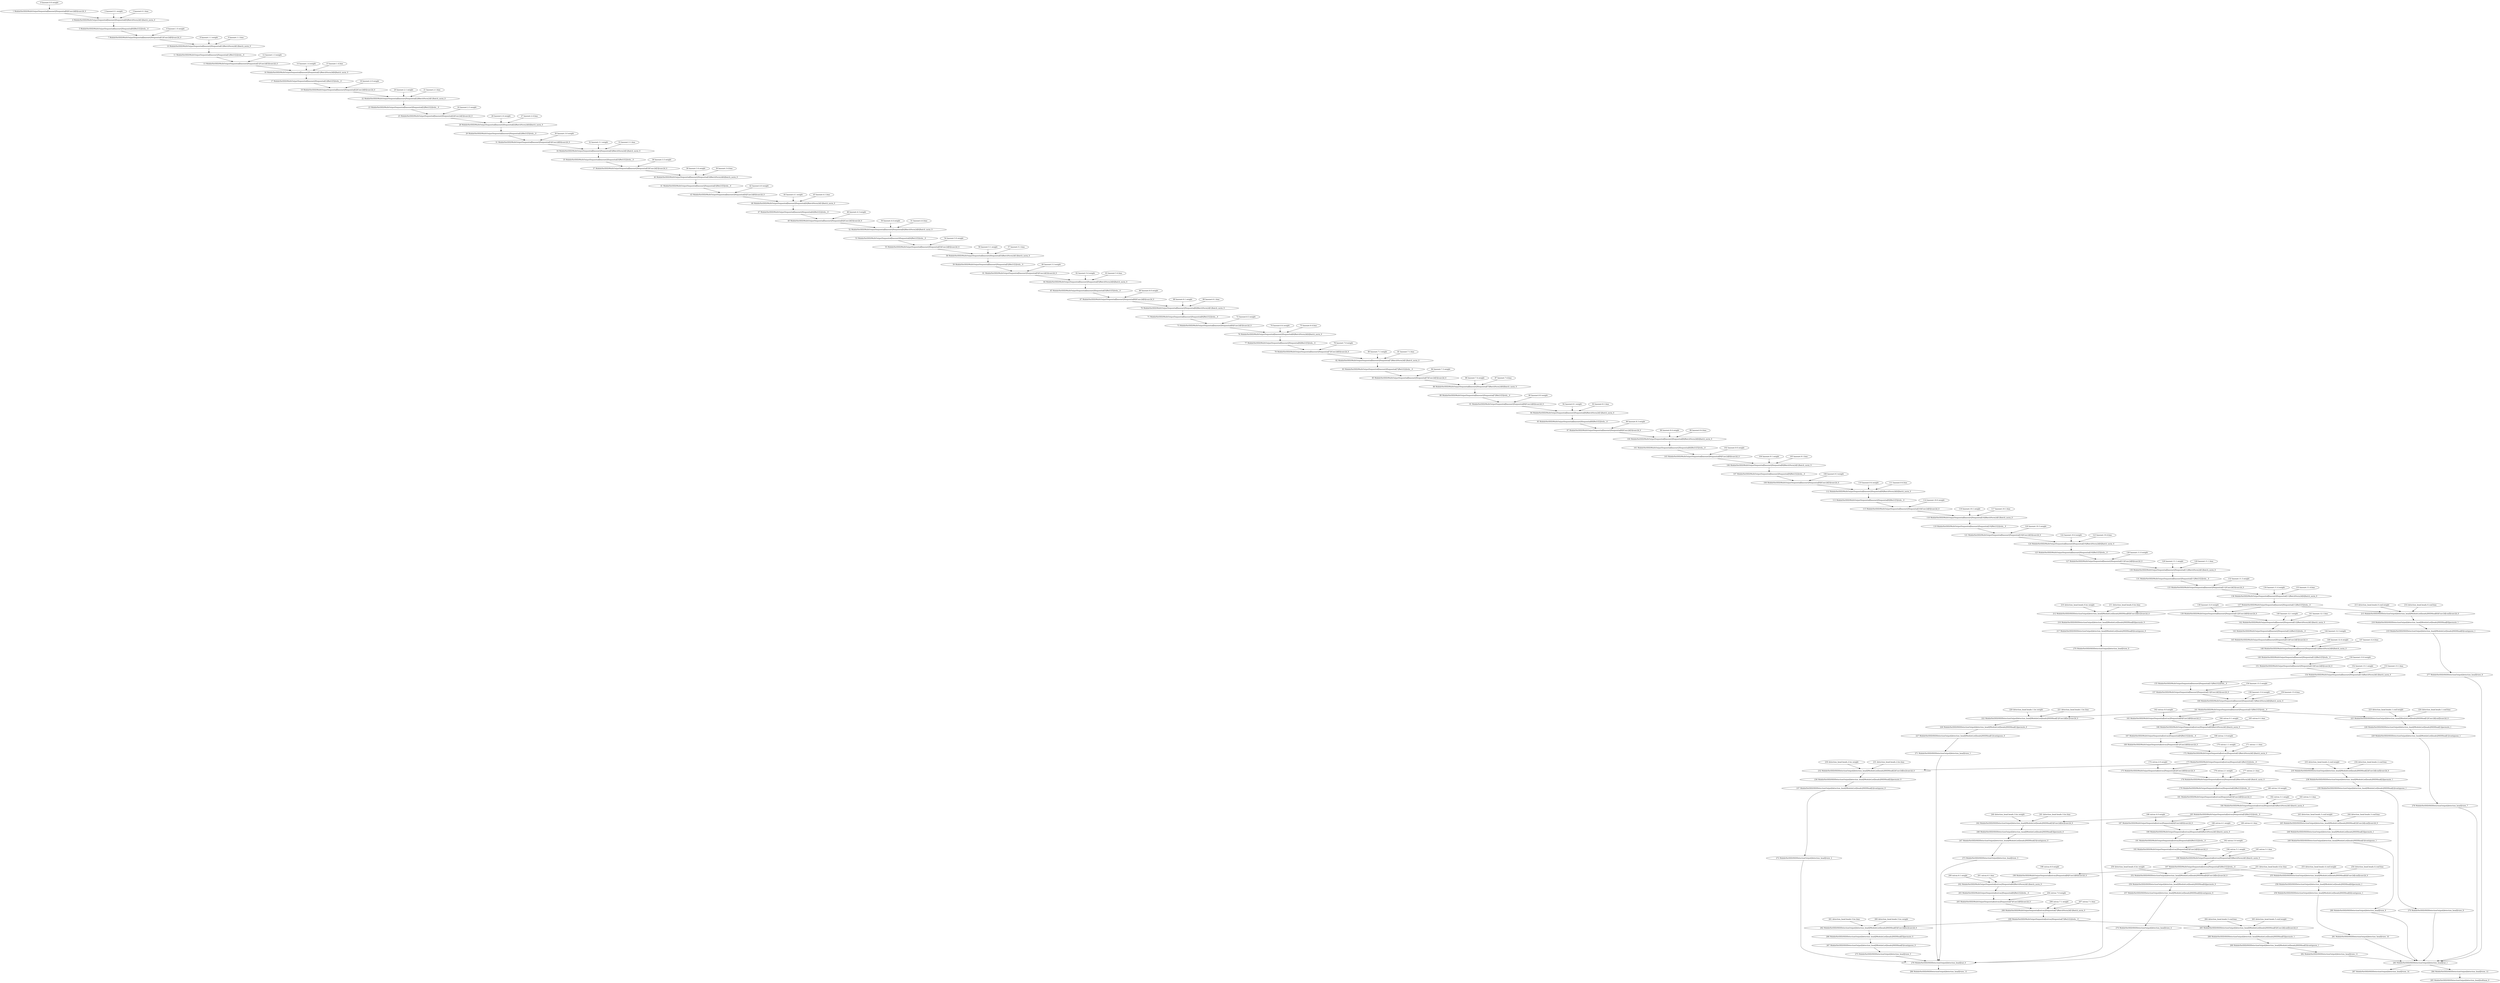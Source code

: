 strict digraph  {
"0 basenet.0.0.weight" [id=0, type=nncf_model_const];
"1 MobileNetSSD/MultiOutputSequential[basenet]/Sequential[0]/Conv2d[0]/conv2d_0" [id=1, type=conv2d];
"2 basenet.0.1.weight" [id=2, type=nncf_model_const];
"3 basenet.0.1.bias" [id=3, type=nncf_model_const];
"4 MobileNetSSD/MultiOutputSequential[basenet]/Sequential[0]/BatchNorm2d[1]/batch_norm_0" [id=4, type=batch_norm];
"5 MobileNetSSD/MultiOutputSequential[basenet]/Sequential[0]/ReLU[2]/relu__0" [id=5, type=relu_];
"6 basenet.1.0.weight" [id=6, type=nncf_model_const];
"7 MobileNetSSD/MultiOutputSequential[basenet]/Sequential[1]/Conv2d[0]/conv2d_0" [id=7, type=conv2d];
"8 basenet.1.1.weight" [id=8, type=nncf_model_const];
"9 basenet.1.1.bias" [id=9, type=nncf_model_const];
"10 MobileNetSSD/MultiOutputSequential[basenet]/Sequential[1]/BatchNorm2d[1]/batch_norm_0" [id=10, type=batch_norm];
"11 MobileNetSSD/MultiOutputSequential[basenet]/Sequential[1]/ReLU[2]/relu__0" [id=11, type=relu_];
"12 basenet.1.3.weight" [id=12, type=nncf_model_const];
"13 MobileNetSSD/MultiOutputSequential[basenet]/Sequential[1]/Conv2d[3]/conv2d_0" [id=13, type=conv2d];
"14 basenet.1.4.weight" [id=14, type=nncf_model_const];
"15 basenet.1.4.bias" [id=15, type=nncf_model_const];
"16 MobileNetSSD/MultiOutputSequential[basenet]/Sequential[1]/BatchNorm2d[4]/batch_norm_0" [id=16, type=batch_norm];
"17 MobileNetSSD/MultiOutputSequential[basenet]/Sequential[1]/ReLU[5]/relu__0" [id=17, type=relu_];
"18 basenet.2.0.weight" [id=18, type=nncf_model_const];
"19 MobileNetSSD/MultiOutputSequential[basenet]/Sequential[2]/Conv2d[0]/conv2d_0" [id=19, type=conv2d];
"20 basenet.2.1.weight" [id=20, type=nncf_model_const];
"21 basenet.2.1.bias" [id=21, type=nncf_model_const];
"22 MobileNetSSD/MultiOutputSequential[basenet]/Sequential[2]/BatchNorm2d[1]/batch_norm_0" [id=22, type=batch_norm];
"23 MobileNetSSD/MultiOutputSequential[basenet]/Sequential[2]/ReLU[2]/relu__0" [id=23, type=relu_];
"24 basenet.2.3.weight" [id=24, type=nncf_model_const];
"25 MobileNetSSD/MultiOutputSequential[basenet]/Sequential[2]/Conv2d[3]/conv2d_0" [id=25, type=conv2d];
"26 basenet.2.4.weight" [id=26, type=nncf_model_const];
"27 basenet.2.4.bias" [id=27, type=nncf_model_const];
"28 MobileNetSSD/MultiOutputSequential[basenet]/Sequential[2]/BatchNorm2d[4]/batch_norm_0" [id=28, type=batch_norm];
"29 MobileNetSSD/MultiOutputSequential[basenet]/Sequential[2]/ReLU[5]/relu__0" [id=29, type=relu_];
"30 basenet.3.0.weight" [id=30, type=nncf_model_const];
"31 MobileNetSSD/MultiOutputSequential[basenet]/Sequential[3]/Conv2d[0]/conv2d_0" [id=31, type=conv2d];
"32 basenet.3.1.weight" [id=32, type=nncf_model_const];
"33 basenet.3.1.bias" [id=33, type=nncf_model_const];
"34 MobileNetSSD/MultiOutputSequential[basenet]/Sequential[3]/BatchNorm2d[1]/batch_norm_0" [id=34, type=batch_norm];
"35 MobileNetSSD/MultiOutputSequential[basenet]/Sequential[3]/ReLU[2]/relu__0" [id=35, type=relu_];
"36 basenet.3.3.weight" [id=36, type=nncf_model_const];
"37 MobileNetSSD/MultiOutputSequential[basenet]/Sequential[3]/Conv2d[3]/conv2d_0" [id=37, type=conv2d];
"38 basenet.3.4.weight" [id=38, type=nncf_model_const];
"39 basenet.3.4.bias" [id=39, type=nncf_model_const];
"40 MobileNetSSD/MultiOutputSequential[basenet]/Sequential[3]/BatchNorm2d[4]/batch_norm_0" [id=40, type=batch_norm];
"41 MobileNetSSD/MultiOutputSequential[basenet]/Sequential[3]/ReLU[5]/relu__0" [id=41, type=relu_];
"42 basenet.4.0.weight" [id=42, type=nncf_model_const];
"43 MobileNetSSD/MultiOutputSequential[basenet]/Sequential[4]/Conv2d[0]/conv2d_0" [id=43, type=conv2d];
"44 basenet.4.1.weight" [id=44, type=nncf_model_const];
"45 basenet.4.1.bias" [id=45, type=nncf_model_const];
"46 MobileNetSSD/MultiOutputSequential[basenet]/Sequential[4]/BatchNorm2d[1]/batch_norm_0" [id=46, type=batch_norm];
"47 MobileNetSSD/MultiOutputSequential[basenet]/Sequential[4]/ReLU[2]/relu__0" [id=47, type=relu_];
"48 basenet.4.3.weight" [id=48, type=nncf_model_const];
"49 MobileNetSSD/MultiOutputSequential[basenet]/Sequential[4]/Conv2d[3]/conv2d_0" [id=49, type=conv2d];
"50 basenet.4.4.weight" [id=50, type=nncf_model_const];
"51 basenet.4.4.bias" [id=51, type=nncf_model_const];
"52 MobileNetSSD/MultiOutputSequential[basenet]/Sequential[4]/BatchNorm2d[4]/batch_norm_0" [id=52, type=batch_norm];
"53 MobileNetSSD/MultiOutputSequential[basenet]/Sequential[4]/ReLU[5]/relu__0" [id=53, type=relu_];
"54 basenet.5.0.weight" [id=54, type=nncf_model_const];
"55 MobileNetSSD/MultiOutputSequential[basenet]/Sequential[5]/Conv2d[0]/conv2d_0" [id=55, type=conv2d];
"56 basenet.5.1.weight" [id=56, type=nncf_model_const];
"57 basenet.5.1.bias" [id=57, type=nncf_model_const];
"58 MobileNetSSD/MultiOutputSequential[basenet]/Sequential[5]/BatchNorm2d[1]/batch_norm_0" [id=58, type=batch_norm];
"59 MobileNetSSD/MultiOutputSequential[basenet]/Sequential[5]/ReLU[2]/relu__0" [id=59, type=relu_];
"60 basenet.5.3.weight" [id=60, type=nncf_model_const];
"61 MobileNetSSD/MultiOutputSequential[basenet]/Sequential[5]/Conv2d[3]/conv2d_0" [id=61, type=conv2d];
"62 basenet.5.4.weight" [id=62, type=nncf_model_const];
"63 basenet.5.4.bias" [id=63, type=nncf_model_const];
"64 MobileNetSSD/MultiOutputSequential[basenet]/Sequential[5]/BatchNorm2d[4]/batch_norm_0" [id=64, type=batch_norm];
"65 MobileNetSSD/MultiOutputSequential[basenet]/Sequential[5]/ReLU[5]/relu__0" [id=65, type=relu_];
"66 basenet.6.0.weight" [id=66, type=nncf_model_const];
"67 MobileNetSSD/MultiOutputSequential[basenet]/Sequential[6]/Conv2d[0]/conv2d_0" [id=67, type=conv2d];
"68 basenet.6.1.weight" [id=68, type=nncf_model_const];
"69 basenet.6.1.bias" [id=69, type=nncf_model_const];
"70 MobileNetSSD/MultiOutputSequential[basenet]/Sequential[6]/BatchNorm2d[1]/batch_norm_0" [id=70, type=batch_norm];
"71 MobileNetSSD/MultiOutputSequential[basenet]/Sequential[6]/ReLU[2]/relu__0" [id=71, type=relu_];
"72 basenet.6.3.weight" [id=72, type=nncf_model_const];
"73 MobileNetSSD/MultiOutputSequential[basenet]/Sequential[6]/Conv2d[3]/conv2d_0" [id=73, type=conv2d];
"74 basenet.6.4.weight" [id=74, type=nncf_model_const];
"75 basenet.6.4.bias" [id=75, type=nncf_model_const];
"76 MobileNetSSD/MultiOutputSequential[basenet]/Sequential[6]/BatchNorm2d[4]/batch_norm_0" [id=76, type=batch_norm];
"77 MobileNetSSD/MultiOutputSequential[basenet]/Sequential[6]/ReLU[5]/relu__0" [id=77, type=relu_];
"78 basenet.7.0.weight" [id=78, type=nncf_model_const];
"79 MobileNetSSD/MultiOutputSequential[basenet]/Sequential[7]/Conv2d[0]/conv2d_0" [id=79, type=conv2d];
"80 basenet.7.1.weight" [id=80, type=nncf_model_const];
"81 basenet.7.1.bias" [id=81, type=nncf_model_const];
"82 MobileNetSSD/MultiOutputSequential[basenet]/Sequential[7]/BatchNorm2d[1]/batch_norm_0" [id=82, type=batch_norm];
"83 MobileNetSSD/MultiOutputSequential[basenet]/Sequential[7]/ReLU[2]/relu__0" [id=83, type=relu_];
"84 basenet.7.3.weight" [id=84, type=nncf_model_const];
"85 MobileNetSSD/MultiOutputSequential[basenet]/Sequential[7]/Conv2d[3]/conv2d_0" [id=85, type=conv2d];
"86 basenet.7.4.weight" [id=86, type=nncf_model_const];
"87 basenet.7.4.bias" [id=87, type=nncf_model_const];
"88 MobileNetSSD/MultiOutputSequential[basenet]/Sequential[7]/BatchNorm2d[4]/batch_norm_0" [id=88, type=batch_norm];
"89 MobileNetSSD/MultiOutputSequential[basenet]/Sequential[7]/ReLU[5]/relu__0" [id=89, type=relu_];
"90 basenet.8.0.weight" [id=90, type=nncf_model_const];
"91 MobileNetSSD/MultiOutputSequential[basenet]/Sequential[8]/Conv2d[0]/conv2d_0" [id=91, type=conv2d];
"92 basenet.8.1.weight" [id=92, type=nncf_model_const];
"93 basenet.8.1.bias" [id=93, type=nncf_model_const];
"94 MobileNetSSD/MultiOutputSequential[basenet]/Sequential[8]/BatchNorm2d[1]/batch_norm_0" [id=94, type=batch_norm];
"95 MobileNetSSD/MultiOutputSequential[basenet]/Sequential[8]/ReLU[2]/relu__0" [id=95, type=relu_];
"96 basenet.8.3.weight" [id=96, type=nncf_model_const];
"97 MobileNetSSD/MultiOutputSequential[basenet]/Sequential[8]/Conv2d[3]/conv2d_0" [id=97, type=conv2d];
"98 basenet.8.4.weight" [id=98, type=nncf_model_const];
"99 basenet.8.4.bias" [id=99, type=nncf_model_const];
"100 MobileNetSSD/MultiOutputSequential[basenet]/Sequential[8]/BatchNorm2d[4]/batch_norm_0" [id=100, type=batch_norm];
"101 MobileNetSSD/MultiOutputSequential[basenet]/Sequential[8]/ReLU[5]/relu__0" [id=101, type=relu_];
"102 basenet.9.0.weight" [id=102, type=nncf_model_const];
"103 MobileNetSSD/MultiOutputSequential[basenet]/Sequential[9]/Conv2d[0]/conv2d_0" [id=103, type=conv2d];
"104 basenet.9.1.weight" [id=104, type=nncf_model_const];
"105 basenet.9.1.bias" [id=105, type=nncf_model_const];
"106 MobileNetSSD/MultiOutputSequential[basenet]/Sequential[9]/BatchNorm2d[1]/batch_norm_0" [id=106, type=batch_norm];
"107 MobileNetSSD/MultiOutputSequential[basenet]/Sequential[9]/ReLU[2]/relu__0" [id=107, type=relu_];
"108 basenet.9.3.weight" [id=108, type=nncf_model_const];
"109 MobileNetSSD/MultiOutputSequential[basenet]/Sequential[9]/Conv2d[3]/conv2d_0" [id=109, type=conv2d];
"110 basenet.9.4.weight" [id=110, type=nncf_model_const];
"111 basenet.9.4.bias" [id=111, type=nncf_model_const];
"112 MobileNetSSD/MultiOutputSequential[basenet]/Sequential[9]/BatchNorm2d[4]/batch_norm_0" [id=112, type=batch_norm];
"113 MobileNetSSD/MultiOutputSequential[basenet]/Sequential[9]/ReLU[5]/relu__0" [id=113, type=relu_];
"114 basenet.10.0.weight" [id=114, type=nncf_model_const];
"115 MobileNetSSD/MultiOutputSequential[basenet]/Sequential[10]/Conv2d[0]/conv2d_0" [id=115, type=conv2d];
"116 basenet.10.1.weight" [id=116, type=nncf_model_const];
"117 basenet.10.1.bias" [id=117, type=nncf_model_const];
"118 MobileNetSSD/MultiOutputSequential[basenet]/Sequential[10]/BatchNorm2d[1]/batch_norm_0" [id=118, type=batch_norm];
"119 MobileNetSSD/MultiOutputSequential[basenet]/Sequential[10]/ReLU[2]/relu__0" [id=119, type=relu_];
"120 basenet.10.3.weight" [id=120, type=nncf_model_const];
"121 MobileNetSSD/MultiOutputSequential[basenet]/Sequential[10]/Conv2d[3]/conv2d_0" [id=121, type=conv2d];
"122 basenet.10.4.weight" [id=122, type=nncf_model_const];
"123 basenet.10.4.bias" [id=123, type=nncf_model_const];
"124 MobileNetSSD/MultiOutputSequential[basenet]/Sequential[10]/BatchNorm2d[4]/batch_norm_0" [id=124, type=batch_norm];
"125 MobileNetSSD/MultiOutputSequential[basenet]/Sequential[10]/ReLU[5]/relu__0" [id=125, type=relu_];
"126 basenet.11.0.weight" [id=126, type=nncf_model_const];
"127 MobileNetSSD/MultiOutputSequential[basenet]/Sequential[11]/Conv2d[0]/conv2d_0" [id=127, type=conv2d];
"128 basenet.11.1.weight" [id=128, type=nncf_model_const];
"129 basenet.11.1.bias" [id=129, type=nncf_model_const];
"130 MobileNetSSD/MultiOutputSequential[basenet]/Sequential[11]/BatchNorm2d[1]/batch_norm_0" [id=130, type=batch_norm];
"131 MobileNetSSD/MultiOutputSequential[basenet]/Sequential[11]/ReLU[2]/relu__0" [id=131, type=relu_];
"132 basenet.11.3.weight" [id=132, type=nncf_model_const];
"133 MobileNetSSD/MultiOutputSequential[basenet]/Sequential[11]/Conv2d[3]/conv2d_0" [id=133, type=conv2d];
"134 basenet.11.4.weight" [id=134, type=nncf_model_const];
"135 basenet.11.4.bias" [id=135, type=nncf_model_const];
"136 MobileNetSSD/MultiOutputSequential[basenet]/Sequential[11]/BatchNorm2d[4]/batch_norm_0" [id=136, type=batch_norm];
"137 MobileNetSSD/MultiOutputSequential[basenet]/Sequential[11]/ReLU[5]/relu__0" [id=137, type=relu_];
"138 basenet.12.0.weight" [id=138, type=nncf_model_const];
"139 MobileNetSSD/MultiOutputSequential[basenet]/Sequential[12]/Conv2d[0]/conv2d_0" [id=139, type=conv2d];
"140 basenet.12.1.weight" [id=140, type=nncf_model_const];
"141 basenet.12.1.bias" [id=141, type=nncf_model_const];
"142 MobileNetSSD/MultiOutputSequential[basenet]/Sequential[12]/BatchNorm2d[1]/batch_norm_0" [id=142, type=batch_norm];
"143 MobileNetSSD/MultiOutputSequential[basenet]/Sequential[12]/ReLU[2]/relu__0" [id=143, type=relu_];
"144 basenet.12.3.weight" [id=144, type=nncf_model_const];
"145 MobileNetSSD/MultiOutputSequential[basenet]/Sequential[12]/Conv2d[3]/conv2d_0" [id=145, type=conv2d];
"146 basenet.12.4.weight" [id=146, type=nncf_model_const];
"147 basenet.12.4.bias" [id=147, type=nncf_model_const];
"148 MobileNetSSD/MultiOutputSequential[basenet]/Sequential[12]/BatchNorm2d[4]/batch_norm_0" [id=148, type=batch_norm];
"149 MobileNetSSD/MultiOutputSequential[basenet]/Sequential[12]/ReLU[5]/relu__0" [id=149, type=relu_];
"150 basenet.13.0.weight" [id=150, type=nncf_model_const];
"151 MobileNetSSD/MultiOutputSequential[basenet]/Sequential[13]/Conv2d[0]/conv2d_0" [id=151, type=conv2d];
"152 basenet.13.1.weight" [id=152, type=nncf_model_const];
"153 basenet.13.1.bias" [id=153, type=nncf_model_const];
"154 MobileNetSSD/MultiOutputSequential[basenet]/Sequential[13]/BatchNorm2d[1]/batch_norm_0" [id=154, type=batch_norm];
"155 MobileNetSSD/MultiOutputSequential[basenet]/Sequential[13]/ReLU[2]/relu__0" [id=155, type=relu_];
"156 basenet.13.3.weight" [id=156, type=nncf_model_const];
"157 MobileNetSSD/MultiOutputSequential[basenet]/Sequential[13]/Conv2d[3]/conv2d_0" [id=157, type=conv2d];
"158 basenet.13.4.weight" [id=158, type=nncf_model_const];
"159 basenet.13.4.bias" [id=159, type=nncf_model_const];
"160 MobileNetSSD/MultiOutputSequential[basenet]/Sequential[13]/BatchNorm2d[4]/batch_norm_0" [id=160, type=batch_norm];
"161 MobileNetSSD/MultiOutputSequential[basenet]/Sequential[13]/ReLU[5]/relu__0" [id=161, type=relu_];
"162 extras.0.0.weight" [id=162, type=nncf_model_const];
"163 MobileNetSSD/MultiOutputSequential[extras]/Sequential[0]/Conv2d[0]/conv2d_0" [id=163, type=conv2d];
"164 extras.0.1.weight" [id=164, type=nncf_model_const];
"165 extras.0.1.bias" [id=165, type=nncf_model_const];
"166 MobileNetSSD/MultiOutputSequential[extras]/Sequential[0]/BatchNorm2d[1]/batch_norm_0" [id=166, type=batch_norm];
"167 MobileNetSSD/MultiOutputSequential[extras]/Sequential[0]/ReLU[2]/relu__0" [id=167, type=relu_];
"168 extras.1.0.weight" [id=168, type=nncf_model_const];
"169 MobileNetSSD/MultiOutputSequential[extras]/Sequential[1]/Conv2d[0]/conv2d_0" [id=169, type=conv2d];
"170 extras.1.1.weight" [id=170, type=nncf_model_const];
"171 extras.1.1.bias" [id=171, type=nncf_model_const];
"172 MobileNetSSD/MultiOutputSequential[extras]/Sequential[1]/BatchNorm2d[1]/batch_norm_0" [id=172, type=batch_norm];
"173 MobileNetSSD/MultiOutputSequential[extras]/Sequential[1]/ReLU[2]/relu__0" [id=173, type=relu_];
"174 extras.2.0.weight" [id=174, type=nncf_model_const];
"175 MobileNetSSD/MultiOutputSequential[extras]/Sequential[2]/Conv2d[0]/conv2d_0" [id=175, type=conv2d];
"176 extras.2.1.weight" [id=176, type=nncf_model_const];
"177 extras.2.1.bias" [id=177, type=nncf_model_const];
"178 MobileNetSSD/MultiOutputSequential[extras]/Sequential[2]/BatchNorm2d[1]/batch_norm_0" [id=178, type=batch_norm];
"179 MobileNetSSD/MultiOutputSequential[extras]/Sequential[2]/ReLU[2]/relu__0" [id=179, type=relu_];
"180 extras.3.0.weight" [id=180, type=nncf_model_const];
"181 MobileNetSSD/MultiOutputSequential[extras]/Sequential[3]/Conv2d[0]/conv2d_0" [id=181, type=conv2d];
"182 extras.3.1.weight" [id=182, type=nncf_model_const];
"183 extras.3.1.bias" [id=183, type=nncf_model_const];
"184 MobileNetSSD/MultiOutputSequential[extras]/Sequential[3]/BatchNorm2d[1]/batch_norm_0" [id=184, type=batch_norm];
"185 MobileNetSSD/MultiOutputSequential[extras]/Sequential[3]/ReLU[2]/relu__0" [id=185, type=relu_];
"186 extras.4.0.weight" [id=186, type=nncf_model_const];
"187 MobileNetSSD/MultiOutputSequential[extras]/Sequential[4]/Conv2d[0]/conv2d_0" [id=187, type=conv2d];
"188 extras.4.1.weight" [id=188, type=nncf_model_const];
"189 extras.4.1.bias" [id=189, type=nncf_model_const];
"190 MobileNetSSD/MultiOutputSequential[extras]/Sequential[4]/BatchNorm2d[1]/batch_norm_0" [id=190, type=batch_norm];
"191 MobileNetSSD/MultiOutputSequential[extras]/Sequential[4]/ReLU[2]/relu__0" [id=191, type=relu_];
"192 extras.5.0.weight" [id=192, type=nncf_model_const];
"193 MobileNetSSD/MultiOutputSequential[extras]/Sequential[5]/Conv2d[0]/conv2d_0" [id=193, type=conv2d];
"194 extras.5.1.weight" [id=194, type=nncf_model_const];
"195 extras.5.1.bias" [id=195, type=nncf_model_const];
"196 MobileNetSSD/MultiOutputSequential[extras]/Sequential[5]/BatchNorm2d[1]/batch_norm_0" [id=196, type=batch_norm];
"197 MobileNetSSD/MultiOutputSequential[extras]/Sequential[5]/ReLU[2]/relu__0" [id=197, type=relu_];
"198 extras.6.0.weight" [id=198, type=nncf_model_const];
"199 MobileNetSSD/MultiOutputSequential[extras]/Sequential[6]/Conv2d[0]/conv2d_0" [id=199, type=conv2d];
"200 extras.6.1.weight" [id=200, type=nncf_model_const];
"201 extras.6.1.bias" [id=201, type=nncf_model_const];
"202 MobileNetSSD/MultiOutputSequential[extras]/Sequential[6]/BatchNorm2d[1]/batch_norm_0" [id=202, type=batch_norm];
"203 MobileNetSSD/MultiOutputSequential[extras]/Sequential[6]/ReLU[2]/relu__0" [id=203, type=relu_];
"204 extras.7.0.weight" [id=204, type=nncf_model_const];
"205 MobileNetSSD/MultiOutputSequential[extras]/Sequential[7]/Conv2d[0]/conv2d_0" [id=205, type=conv2d];
"206 extras.7.1.weight" [id=206, type=nncf_model_const];
"207 extras.7.1.bias" [id=207, type=nncf_model_const];
"208 MobileNetSSD/MultiOutputSequential[extras]/Sequential[7]/BatchNorm2d[1]/batch_norm_0" [id=208, type=batch_norm];
"209 MobileNetSSD/MultiOutputSequential[extras]/Sequential[7]/ReLU[2]/relu__0" [id=209, type=relu_];
"210 detection_head.heads.0.loc.weight" [id=210, type=nncf_model_const];
"211 detection_head.heads.0.loc.bias" [id=211, type=nncf_model_const];
"212 MobileNetSSD/SSDDetectionOutput[detection_head]/ModuleList[heads]/SSDHead[0]/Conv2d[loc]/conv2d_0" [id=212, type=conv2d];
"213 detection_head.heads.0.conf.weight" [id=213, type=nncf_model_const];
"214 detection_head.heads.0.conf.bias" [id=214, type=nncf_model_const];
"215 MobileNetSSD/SSDDetectionOutput[detection_head]/ModuleList[heads]/SSDHead[0]/Conv2d[conf]/conv2d_0" [id=215, type=conv2d];
"216 MobileNetSSD/SSDDetectionOutput[detection_head]/ModuleList[heads]/SSDHead[0]/permute_0" [id=216, type=permute];
"217 MobileNetSSD/SSDDetectionOutput[detection_head]/ModuleList[heads]/SSDHead[0]/contiguous_0" [id=217, type=contiguous];
"218 MobileNetSSD/SSDDetectionOutput[detection_head]/ModuleList[heads]/SSDHead[0]/permute_1" [id=218, type=permute];
"219 MobileNetSSD/SSDDetectionOutput[detection_head]/ModuleList[heads]/SSDHead[0]/contiguous_1" [id=219, type=contiguous];
"220 detection_head.heads.1.loc.weight" [id=220, type=nncf_model_const];
"221 detection_head.heads.1.loc.bias" [id=221, type=nncf_model_const];
"222 MobileNetSSD/SSDDetectionOutput[detection_head]/ModuleList[heads]/SSDHead[1]/Conv2d[loc]/conv2d_0" [id=222, type=conv2d];
"223 detection_head.heads.1.conf.weight" [id=223, type=nncf_model_const];
"224 detection_head.heads.1.conf.bias" [id=224, type=nncf_model_const];
"225 MobileNetSSD/SSDDetectionOutput[detection_head]/ModuleList[heads]/SSDHead[1]/Conv2d[conf]/conv2d_0" [id=225, type=conv2d];
"226 MobileNetSSD/SSDDetectionOutput[detection_head]/ModuleList[heads]/SSDHead[1]/permute_0" [id=226, type=permute];
"227 MobileNetSSD/SSDDetectionOutput[detection_head]/ModuleList[heads]/SSDHead[1]/contiguous_0" [id=227, type=contiguous];
"228 MobileNetSSD/SSDDetectionOutput[detection_head]/ModuleList[heads]/SSDHead[1]/permute_1" [id=228, type=permute];
"229 MobileNetSSD/SSDDetectionOutput[detection_head]/ModuleList[heads]/SSDHead[1]/contiguous_1" [id=229, type=contiguous];
"230 detection_head.heads.2.loc.weight" [id=230, type=nncf_model_const];
"231 detection_head.heads.2.loc.bias" [id=231, type=nncf_model_const];
"232 MobileNetSSD/SSDDetectionOutput[detection_head]/ModuleList[heads]/SSDHead[2]/Conv2d[loc]/conv2d_0" [id=232, type=conv2d];
"233 detection_head.heads.2.conf.weight" [id=233, type=nncf_model_const];
"234 detection_head.heads.2.conf.bias" [id=234, type=nncf_model_const];
"235 MobileNetSSD/SSDDetectionOutput[detection_head]/ModuleList[heads]/SSDHead[2]/Conv2d[conf]/conv2d_0" [id=235, type=conv2d];
"236 MobileNetSSD/SSDDetectionOutput[detection_head]/ModuleList[heads]/SSDHead[2]/permute_0" [id=236, type=permute];
"237 MobileNetSSD/SSDDetectionOutput[detection_head]/ModuleList[heads]/SSDHead[2]/contiguous_0" [id=237, type=contiguous];
"238 MobileNetSSD/SSDDetectionOutput[detection_head]/ModuleList[heads]/SSDHead[2]/permute_1" [id=238, type=permute];
"239 MobileNetSSD/SSDDetectionOutput[detection_head]/ModuleList[heads]/SSDHead[2]/contiguous_1" [id=239, type=contiguous];
"240 detection_head.heads.3.loc.weight" [id=240, type=nncf_model_const];
"241 detection_head.heads.3.loc.bias" [id=241, type=nncf_model_const];
"242 MobileNetSSD/SSDDetectionOutput[detection_head]/ModuleList[heads]/SSDHead[3]/Conv2d[loc]/conv2d_0" [id=242, type=conv2d];
"243 detection_head.heads.3.conf.weight" [id=243, type=nncf_model_const];
"244 detection_head.heads.3.conf.bias" [id=244, type=nncf_model_const];
"245 MobileNetSSD/SSDDetectionOutput[detection_head]/ModuleList[heads]/SSDHead[3]/Conv2d[conf]/conv2d_0" [id=245, type=conv2d];
"246 MobileNetSSD/SSDDetectionOutput[detection_head]/ModuleList[heads]/SSDHead[3]/permute_0" [id=246, type=permute];
"247 MobileNetSSD/SSDDetectionOutput[detection_head]/ModuleList[heads]/SSDHead[3]/contiguous_0" [id=247, type=contiguous];
"248 MobileNetSSD/SSDDetectionOutput[detection_head]/ModuleList[heads]/SSDHead[3]/permute_1" [id=248, type=permute];
"249 MobileNetSSD/SSDDetectionOutput[detection_head]/ModuleList[heads]/SSDHead[3]/contiguous_1" [id=249, type=contiguous];
"250 detection_head.heads.4.loc.weight" [id=250, type=nncf_model_const];
"251 detection_head.heads.4.loc.bias" [id=251, type=nncf_model_const];
"252 MobileNetSSD/SSDDetectionOutput[detection_head]/ModuleList[heads]/SSDHead[4]/Conv2d[loc]/conv2d_0" [id=252, type=conv2d];
"253 detection_head.heads.4.conf.weight" [id=253, type=nncf_model_const];
"254 detection_head.heads.4.conf.bias" [id=254, type=nncf_model_const];
"255 MobileNetSSD/SSDDetectionOutput[detection_head]/ModuleList[heads]/SSDHead[4]/Conv2d[conf]/conv2d_0" [id=255, type=conv2d];
"256 MobileNetSSD/SSDDetectionOutput[detection_head]/ModuleList[heads]/SSDHead[4]/permute_0" [id=256, type=permute];
"257 MobileNetSSD/SSDDetectionOutput[detection_head]/ModuleList[heads]/SSDHead[4]/contiguous_0" [id=257, type=contiguous];
"258 MobileNetSSD/SSDDetectionOutput[detection_head]/ModuleList[heads]/SSDHead[4]/permute_1" [id=258, type=permute];
"259 MobileNetSSD/SSDDetectionOutput[detection_head]/ModuleList[heads]/SSDHead[4]/contiguous_1" [id=259, type=contiguous];
"260 detection_head.heads.5.loc.weight" [id=260, type=nncf_model_const];
"261 detection_head.heads.5.loc.bias" [id=261, type=nncf_model_const];
"262 MobileNetSSD/SSDDetectionOutput[detection_head]/ModuleList[heads]/SSDHead[5]/Conv2d[loc]/conv2d_0" [id=262, type=conv2d];
"263 detection_head.heads.5.conf.weight" [id=263, type=nncf_model_const];
"264 detection_head.heads.5.conf.bias" [id=264, type=nncf_model_const];
"265 MobileNetSSD/SSDDetectionOutput[detection_head]/ModuleList[heads]/SSDHead[5]/Conv2d[conf]/conv2d_0" [id=265, type=conv2d];
"266 MobileNetSSD/SSDDetectionOutput[detection_head]/ModuleList[heads]/SSDHead[5]/permute_0" [id=266, type=permute];
"267 MobileNetSSD/SSDDetectionOutput[detection_head]/ModuleList[heads]/SSDHead[5]/contiguous_0" [id=267, type=contiguous];
"268 MobileNetSSD/SSDDetectionOutput[detection_head]/ModuleList[heads]/SSDHead[5]/permute_1" [id=268, type=permute];
"269 MobileNetSSD/SSDDetectionOutput[detection_head]/ModuleList[heads]/SSDHead[5]/contiguous_1" [id=269, type=contiguous];
"270 MobileNetSSD/SSDDetectionOutput[detection_head]/view_0" [id=270, type=view];
"271 MobileNetSSD/SSDDetectionOutput[detection_head]/view_1" [id=271, type=view];
"272 MobileNetSSD/SSDDetectionOutput[detection_head]/view_2" [id=272, type=view];
"273 MobileNetSSD/SSDDetectionOutput[detection_head]/view_3" [id=273, type=view];
"274 MobileNetSSD/SSDDetectionOutput[detection_head]/view_4" [id=274, type=view];
"275 MobileNetSSD/SSDDetectionOutput[detection_head]/view_5" [id=275, type=view];
"276 MobileNetSSD/SSDDetectionOutput[detection_head]/cat_0" [id=276, type=cat];
"277 MobileNetSSD/SSDDetectionOutput[detection_head]/view_6" [id=277, type=view];
"278 MobileNetSSD/SSDDetectionOutput[detection_head]/view_7" [id=278, type=view];
"279 MobileNetSSD/SSDDetectionOutput[detection_head]/view_8" [id=279, type=view];
"280 MobileNetSSD/SSDDetectionOutput[detection_head]/view_9" [id=280, type=view];
"281 MobileNetSSD/SSDDetectionOutput[detection_head]/view_10" [id=281, type=view];
"282 MobileNetSSD/SSDDetectionOutput[detection_head]/view_11" [id=282, type=view];
"283 MobileNetSSD/SSDDetectionOutput[detection_head]/cat_1" [id=283, type=cat];
"284 MobileNetSSD/SSDDetectionOutput[detection_head]/view_12" [id=284, type=view];
"285 MobileNetSSD/SSDDetectionOutput[detection_head]/softmax_0" [id=285, type=softmax];
"286 MobileNetSSD/SSDDetectionOutput[detection_head]/view_13" [id=286, type=view];
"287 MobileNetSSD/SSDDetectionOutput[detection_head]/view_14" [id=287, type=view];
"0 basenet.0.0.weight" -> "1 MobileNetSSD/MultiOutputSequential[basenet]/Sequential[0]/Conv2d[0]/conv2d_0";
"1 MobileNetSSD/MultiOutputSequential[basenet]/Sequential[0]/Conv2d[0]/conv2d_0" -> "4 MobileNetSSD/MultiOutputSequential[basenet]/Sequential[0]/BatchNorm2d[1]/batch_norm_0";
"2 basenet.0.1.weight" -> "4 MobileNetSSD/MultiOutputSequential[basenet]/Sequential[0]/BatchNorm2d[1]/batch_norm_0";
"3 basenet.0.1.bias" -> "4 MobileNetSSD/MultiOutputSequential[basenet]/Sequential[0]/BatchNorm2d[1]/batch_norm_0";
"4 MobileNetSSD/MultiOutputSequential[basenet]/Sequential[0]/BatchNorm2d[1]/batch_norm_0" -> "5 MobileNetSSD/MultiOutputSequential[basenet]/Sequential[0]/ReLU[2]/relu__0";
"5 MobileNetSSD/MultiOutputSequential[basenet]/Sequential[0]/ReLU[2]/relu__0" -> "7 MobileNetSSD/MultiOutputSequential[basenet]/Sequential[1]/Conv2d[0]/conv2d_0";
"6 basenet.1.0.weight" -> "7 MobileNetSSD/MultiOutputSequential[basenet]/Sequential[1]/Conv2d[0]/conv2d_0";
"7 MobileNetSSD/MultiOutputSequential[basenet]/Sequential[1]/Conv2d[0]/conv2d_0" -> "10 MobileNetSSD/MultiOutputSequential[basenet]/Sequential[1]/BatchNorm2d[1]/batch_norm_0";
"8 basenet.1.1.weight" -> "10 MobileNetSSD/MultiOutputSequential[basenet]/Sequential[1]/BatchNorm2d[1]/batch_norm_0";
"9 basenet.1.1.bias" -> "10 MobileNetSSD/MultiOutputSequential[basenet]/Sequential[1]/BatchNorm2d[1]/batch_norm_0";
"10 MobileNetSSD/MultiOutputSequential[basenet]/Sequential[1]/BatchNorm2d[1]/batch_norm_0" -> "11 MobileNetSSD/MultiOutputSequential[basenet]/Sequential[1]/ReLU[2]/relu__0";
"11 MobileNetSSD/MultiOutputSequential[basenet]/Sequential[1]/ReLU[2]/relu__0" -> "13 MobileNetSSD/MultiOutputSequential[basenet]/Sequential[1]/Conv2d[3]/conv2d_0";
"12 basenet.1.3.weight" -> "13 MobileNetSSD/MultiOutputSequential[basenet]/Sequential[1]/Conv2d[3]/conv2d_0";
"13 MobileNetSSD/MultiOutputSequential[basenet]/Sequential[1]/Conv2d[3]/conv2d_0" -> "16 MobileNetSSD/MultiOutputSequential[basenet]/Sequential[1]/BatchNorm2d[4]/batch_norm_0";
"14 basenet.1.4.weight" -> "16 MobileNetSSD/MultiOutputSequential[basenet]/Sequential[1]/BatchNorm2d[4]/batch_norm_0";
"15 basenet.1.4.bias" -> "16 MobileNetSSD/MultiOutputSequential[basenet]/Sequential[1]/BatchNorm2d[4]/batch_norm_0";
"16 MobileNetSSD/MultiOutputSequential[basenet]/Sequential[1]/BatchNorm2d[4]/batch_norm_0" -> "17 MobileNetSSD/MultiOutputSequential[basenet]/Sequential[1]/ReLU[5]/relu__0";
"17 MobileNetSSD/MultiOutputSequential[basenet]/Sequential[1]/ReLU[5]/relu__0" -> "19 MobileNetSSD/MultiOutputSequential[basenet]/Sequential[2]/Conv2d[0]/conv2d_0";
"18 basenet.2.0.weight" -> "19 MobileNetSSD/MultiOutputSequential[basenet]/Sequential[2]/Conv2d[0]/conv2d_0";
"19 MobileNetSSD/MultiOutputSequential[basenet]/Sequential[2]/Conv2d[0]/conv2d_0" -> "22 MobileNetSSD/MultiOutputSequential[basenet]/Sequential[2]/BatchNorm2d[1]/batch_norm_0";
"20 basenet.2.1.weight" -> "22 MobileNetSSD/MultiOutputSequential[basenet]/Sequential[2]/BatchNorm2d[1]/batch_norm_0";
"21 basenet.2.1.bias" -> "22 MobileNetSSD/MultiOutputSequential[basenet]/Sequential[2]/BatchNorm2d[1]/batch_norm_0";
"22 MobileNetSSD/MultiOutputSequential[basenet]/Sequential[2]/BatchNorm2d[1]/batch_norm_0" -> "23 MobileNetSSD/MultiOutputSequential[basenet]/Sequential[2]/ReLU[2]/relu__0";
"23 MobileNetSSD/MultiOutputSequential[basenet]/Sequential[2]/ReLU[2]/relu__0" -> "25 MobileNetSSD/MultiOutputSequential[basenet]/Sequential[2]/Conv2d[3]/conv2d_0";
"24 basenet.2.3.weight" -> "25 MobileNetSSD/MultiOutputSequential[basenet]/Sequential[2]/Conv2d[3]/conv2d_0";
"25 MobileNetSSD/MultiOutputSequential[basenet]/Sequential[2]/Conv2d[3]/conv2d_0" -> "28 MobileNetSSD/MultiOutputSequential[basenet]/Sequential[2]/BatchNorm2d[4]/batch_norm_0";
"26 basenet.2.4.weight" -> "28 MobileNetSSD/MultiOutputSequential[basenet]/Sequential[2]/BatchNorm2d[4]/batch_norm_0";
"27 basenet.2.4.bias" -> "28 MobileNetSSD/MultiOutputSequential[basenet]/Sequential[2]/BatchNorm2d[4]/batch_norm_0";
"28 MobileNetSSD/MultiOutputSequential[basenet]/Sequential[2]/BatchNorm2d[4]/batch_norm_0" -> "29 MobileNetSSD/MultiOutputSequential[basenet]/Sequential[2]/ReLU[5]/relu__0";
"29 MobileNetSSD/MultiOutputSequential[basenet]/Sequential[2]/ReLU[5]/relu__0" -> "31 MobileNetSSD/MultiOutputSequential[basenet]/Sequential[3]/Conv2d[0]/conv2d_0";
"30 basenet.3.0.weight" -> "31 MobileNetSSD/MultiOutputSequential[basenet]/Sequential[3]/Conv2d[0]/conv2d_0";
"31 MobileNetSSD/MultiOutputSequential[basenet]/Sequential[3]/Conv2d[0]/conv2d_0" -> "34 MobileNetSSD/MultiOutputSequential[basenet]/Sequential[3]/BatchNorm2d[1]/batch_norm_0";
"32 basenet.3.1.weight" -> "34 MobileNetSSD/MultiOutputSequential[basenet]/Sequential[3]/BatchNorm2d[1]/batch_norm_0";
"33 basenet.3.1.bias" -> "34 MobileNetSSD/MultiOutputSequential[basenet]/Sequential[3]/BatchNorm2d[1]/batch_norm_0";
"34 MobileNetSSD/MultiOutputSequential[basenet]/Sequential[3]/BatchNorm2d[1]/batch_norm_0" -> "35 MobileNetSSD/MultiOutputSequential[basenet]/Sequential[3]/ReLU[2]/relu__0";
"35 MobileNetSSD/MultiOutputSequential[basenet]/Sequential[3]/ReLU[2]/relu__0" -> "37 MobileNetSSD/MultiOutputSequential[basenet]/Sequential[3]/Conv2d[3]/conv2d_0";
"36 basenet.3.3.weight" -> "37 MobileNetSSD/MultiOutputSequential[basenet]/Sequential[3]/Conv2d[3]/conv2d_0";
"37 MobileNetSSD/MultiOutputSequential[basenet]/Sequential[3]/Conv2d[3]/conv2d_0" -> "40 MobileNetSSD/MultiOutputSequential[basenet]/Sequential[3]/BatchNorm2d[4]/batch_norm_0";
"38 basenet.3.4.weight" -> "40 MobileNetSSD/MultiOutputSequential[basenet]/Sequential[3]/BatchNorm2d[4]/batch_norm_0";
"39 basenet.3.4.bias" -> "40 MobileNetSSD/MultiOutputSequential[basenet]/Sequential[3]/BatchNorm2d[4]/batch_norm_0";
"40 MobileNetSSD/MultiOutputSequential[basenet]/Sequential[3]/BatchNorm2d[4]/batch_norm_0" -> "41 MobileNetSSD/MultiOutputSequential[basenet]/Sequential[3]/ReLU[5]/relu__0";
"41 MobileNetSSD/MultiOutputSequential[basenet]/Sequential[3]/ReLU[5]/relu__0" -> "43 MobileNetSSD/MultiOutputSequential[basenet]/Sequential[4]/Conv2d[0]/conv2d_0";
"42 basenet.4.0.weight" -> "43 MobileNetSSD/MultiOutputSequential[basenet]/Sequential[4]/Conv2d[0]/conv2d_0";
"43 MobileNetSSD/MultiOutputSequential[basenet]/Sequential[4]/Conv2d[0]/conv2d_0" -> "46 MobileNetSSD/MultiOutputSequential[basenet]/Sequential[4]/BatchNorm2d[1]/batch_norm_0";
"44 basenet.4.1.weight" -> "46 MobileNetSSD/MultiOutputSequential[basenet]/Sequential[4]/BatchNorm2d[1]/batch_norm_0";
"45 basenet.4.1.bias" -> "46 MobileNetSSD/MultiOutputSequential[basenet]/Sequential[4]/BatchNorm2d[1]/batch_norm_0";
"46 MobileNetSSD/MultiOutputSequential[basenet]/Sequential[4]/BatchNorm2d[1]/batch_norm_0" -> "47 MobileNetSSD/MultiOutputSequential[basenet]/Sequential[4]/ReLU[2]/relu__0";
"47 MobileNetSSD/MultiOutputSequential[basenet]/Sequential[4]/ReLU[2]/relu__0" -> "49 MobileNetSSD/MultiOutputSequential[basenet]/Sequential[4]/Conv2d[3]/conv2d_0";
"48 basenet.4.3.weight" -> "49 MobileNetSSD/MultiOutputSequential[basenet]/Sequential[4]/Conv2d[3]/conv2d_0";
"49 MobileNetSSD/MultiOutputSequential[basenet]/Sequential[4]/Conv2d[3]/conv2d_0" -> "52 MobileNetSSD/MultiOutputSequential[basenet]/Sequential[4]/BatchNorm2d[4]/batch_norm_0";
"50 basenet.4.4.weight" -> "52 MobileNetSSD/MultiOutputSequential[basenet]/Sequential[4]/BatchNorm2d[4]/batch_norm_0";
"51 basenet.4.4.bias" -> "52 MobileNetSSD/MultiOutputSequential[basenet]/Sequential[4]/BatchNorm2d[4]/batch_norm_0";
"52 MobileNetSSD/MultiOutputSequential[basenet]/Sequential[4]/BatchNorm2d[4]/batch_norm_0" -> "53 MobileNetSSD/MultiOutputSequential[basenet]/Sequential[4]/ReLU[5]/relu__0";
"53 MobileNetSSD/MultiOutputSequential[basenet]/Sequential[4]/ReLU[5]/relu__0" -> "55 MobileNetSSD/MultiOutputSequential[basenet]/Sequential[5]/Conv2d[0]/conv2d_0";
"54 basenet.5.0.weight" -> "55 MobileNetSSD/MultiOutputSequential[basenet]/Sequential[5]/Conv2d[0]/conv2d_0";
"55 MobileNetSSD/MultiOutputSequential[basenet]/Sequential[5]/Conv2d[0]/conv2d_0" -> "58 MobileNetSSD/MultiOutputSequential[basenet]/Sequential[5]/BatchNorm2d[1]/batch_norm_0";
"56 basenet.5.1.weight" -> "58 MobileNetSSD/MultiOutputSequential[basenet]/Sequential[5]/BatchNorm2d[1]/batch_norm_0";
"57 basenet.5.1.bias" -> "58 MobileNetSSD/MultiOutputSequential[basenet]/Sequential[5]/BatchNorm2d[1]/batch_norm_0";
"58 MobileNetSSD/MultiOutputSequential[basenet]/Sequential[5]/BatchNorm2d[1]/batch_norm_0" -> "59 MobileNetSSD/MultiOutputSequential[basenet]/Sequential[5]/ReLU[2]/relu__0";
"59 MobileNetSSD/MultiOutputSequential[basenet]/Sequential[5]/ReLU[2]/relu__0" -> "61 MobileNetSSD/MultiOutputSequential[basenet]/Sequential[5]/Conv2d[3]/conv2d_0";
"60 basenet.5.3.weight" -> "61 MobileNetSSD/MultiOutputSequential[basenet]/Sequential[5]/Conv2d[3]/conv2d_0";
"61 MobileNetSSD/MultiOutputSequential[basenet]/Sequential[5]/Conv2d[3]/conv2d_0" -> "64 MobileNetSSD/MultiOutputSequential[basenet]/Sequential[5]/BatchNorm2d[4]/batch_norm_0";
"62 basenet.5.4.weight" -> "64 MobileNetSSD/MultiOutputSequential[basenet]/Sequential[5]/BatchNorm2d[4]/batch_norm_0";
"63 basenet.5.4.bias" -> "64 MobileNetSSD/MultiOutputSequential[basenet]/Sequential[5]/BatchNorm2d[4]/batch_norm_0";
"64 MobileNetSSD/MultiOutputSequential[basenet]/Sequential[5]/BatchNorm2d[4]/batch_norm_0" -> "65 MobileNetSSD/MultiOutputSequential[basenet]/Sequential[5]/ReLU[5]/relu__0";
"65 MobileNetSSD/MultiOutputSequential[basenet]/Sequential[5]/ReLU[5]/relu__0" -> "67 MobileNetSSD/MultiOutputSequential[basenet]/Sequential[6]/Conv2d[0]/conv2d_0";
"66 basenet.6.0.weight" -> "67 MobileNetSSD/MultiOutputSequential[basenet]/Sequential[6]/Conv2d[0]/conv2d_0";
"67 MobileNetSSD/MultiOutputSequential[basenet]/Sequential[6]/Conv2d[0]/conv2d_0" -> "70 MobileNetSSD/MultiOutputSequential[basenet]/Sequential[6]/BatchNorm2d[1]/batch_norm_0";
"68 basenet.6.1.weight" -> "70 MobileNetSSD/MultiOutputSequential[basenet]/Sequential[6]/BatchNorm2d[1]/batch_norm_0";
"69 basenet.6.1.bias" -> "70 MobileNetSSD/MultiOutputSequential[basenet]/Sequential[6]/BatchNorm2d[1]/batch_norm_0";
"70 MobileNetSSD/MultiOutputSequential[basenet]/Sequential[6]/BatchNorm2d[1]/batch_norm_0" -> "71 MobileNetSSD/MultiOutputSequential[basenet]/Sequential[6]/ReLU[2]/relu__0";
"71 MobileNetSSD/MultiOutputSequential[basenet]/Sequential[6]/ReLU[2]/relu__0" -> "73 MobileNetSSD/MultiOutputSequential[basenet]/Sequential[6]/Conv2d[3]/conv2d_0";
"72 basenet.6.3.weight" -> "73 MobileNetSSD/MultiOutputSequential[basenet]/Sequential[6]/Conv2d[3]/conv2d_0";
"73 MobileNetSSD/MultiOutputSequential[basenet]/Sequential[6]/Conv2d[3]/conv2d_0" -> "76 MobileNetSSD/MultiOutputSequential[basenet]/Sequential[6]/BatchNorm2d[4]/batch_norm_0";
"74 basenet.6.4.weight" -> "76 MobileNetSSD/MultiOutputSequential[basenet]/Sequential[6]/BatchNorm2d[4]/batch_norm_0";
"75 basenet.6.4.bias" -> "76 MobileNetSSD/MultiOutputSequential[basenet]/Sequential[6]/BatchNorm2d[4]/batch_norm_0";
"76 MobileNetSSD/MultiOutputSequential[basenet]/Sequential[6]/BatchNorm2d[4]/batch_norm_0" -> "77 MobileNetSSD/MultiOutputSequential[basenet]/Sequential[6]/ReLU[5]/relu__0";
"77 MobileNetSSD/MultiOutputSequential[basenet]/Sequential[6]/ReLU[5]/relu__0" -> "79 MobileNetSSD/MultiOutputSequential[basenet]/Sequential[7]/Conv2d[0]/conv2d_0";
"78 basenet.7.0.weight" -> "79 MobileNetSSD/MultiOutputSequential[basenet]/Sequential[7]/Conv2d[0]/conv2d_0";
"79 MobileNetSSD/MultiOutputSequential[basenet]/Sequential[7]/Conv2d[0]/conv2d_0" -> "82 MobileNetSSD/MultiOutputSequential[basenet]/Sequential[7]/BatchNorm2d[1]/batch_norm_0";
"80 basenet.7.1.weight" -> "82 MobileNetSSD/MultiOutputSequential[basenet]/Sequential[7]/BatchNorm2d[1]/batch_norm_0";
"81 basenet.7.1.bias" -> "82 MobileNetSSD/MultiOutputSequential[basenet]/Sequential[7]/BatchNorm2d[1]/batch_norm_0";
"82 MobileNetSSD/MultiOutputSequential[basenet]/Sequential[7]/BatchNorm2d[1]/batch_norm_0" -> "83 MobileNetSSD/MultiOutputSequential[basenet]/Sequential[7]/ReLU[2]/relu__0";
"83 MobileNetSSD/MultiOutputSequential[basenet]/Sequential[7]/ReLU[2]/relu__0" -> "85 MobileNetSSD/MultiOutputSequential[basenet]/Sequential[7]/Conv2d[3]/conv2d_0";
"84 basenet.7.3.weight" -> "85 MobileNetSSD/MultiOutputSequential[basenet]/Sequential[7]/Conv2d[3]/conv2d_0";
"85 MobileNetSSD/MultiOutputSequential[basenet]/Sequential[7]/Conv2d[3]/conv2d_0" -> "88 MobileNetSSD/MultiOutputSequential[basenet]/Sequential[7]/BatchNorm2d[4]/batch_norm_0";
"86 basenet.7.4.weight" -> "88 MobileNetSSD/MultiOutputSequential[basenet]/Sequential[7]/BatchNorm2d[4]/batch_norm_0";
"87 basenet.7.4.bias" -> "88 MobileNetSSD/MultiOutputSequential[basenet]/Sequential[7]/BatchNorm2d[4]/batch_norm_0";
"88 MobileNetSSD/MultiOutputSequential[basenet]/Sequential[7]/BatchNorm2d[4]/batch_norm_0" -> "89 MobileNetSSD/MultiOutputSequential[basenet]/Sequential[7]/ReLU[5]/relu__0";
"89 MobileNetSSD/MultiOutputSequential[basenet]/Sequential[7]/ReLU[5]/relu__0" -> "91 MobileNetSSD/MultiOutputSequential[basenet]/Sequential[8]/Conv2d[0]/conv2d_0";
"90 basenet.8.0.weight" -> "91 MobileNetSSD/MultiOutputSequential[basenet]/Sequential[8]/Conv2d[0]/conv2d_0";
"91 MobileNetSSD/MultiOutputSequential[basenet]/Sequential[8]/Conv2d[0]/conv2d_0" -> "94 MobileNetSSD/MultiOutputSequential[basenet]/Sequential[8]/BatchNorm2d[1]/batch_norm_0";
"92 basenet.8.1.weight" -> "94 MobileNetSSD/MultiOutputSequential[basenet]/Sequential[8]/BatchNorm2d[1]/batch_norm_0";
"93 basenet.8.1.bias" -> "94 MobileNetSSD/MultiOutputSequential[basenet]/Sequential[8]/BatchNorm2d[1]/batch_norm_0";
"94 MobileNetSSD/MultiOutputSequential[basenet]/Sequential[8]/BatchNorm2d[1]/batch_norm_0" -> "95 MobileNetSSD/MultiOutputSequential[basenet]/Sequential[8]/ReLU[2]/relu__0";
"95 MobileNetSSD/MultiOutputSequential[basenet]/Sequential[8]/ReLU[2]/relu__0" -> "97 MobileNetSSD/MultiOutputSequential[basenet]/Sequential[8]/Conv2d[3]/conv2d_0";
"96 basenet.8.3.weight" -> "97 MobileNetSSD/MultiOutputSequential[basenet]/Sequential[8]/Conv2d[3]/conv2d_0";
"97 MobileNetSSD/MultiOutputSequential[basenet]/Sequential[8]/Conv2d[3]/conv2d_0" -> "100 MobileNetSSD/MultiOutputSequential[basenet]/Sequential[8]/BatchNorm2d[4]/batch_norm_0";
"98 basenet.8.4.weight" -> "100 MobileNetSSD/MultiOutputSequential[basenet]/Sequential[8]/BatchNorm2d[4]/batch_norm_0";
"99 basenet.8.4.bias" -> "100 MobileNetSSD/MultiOutputSequential[basenet]/Sequential[8]/BatchNorm2d[4]/batch_norm_0";
"100 MobileNetSSD/MultiOutputSequential[basenet]/Sequential[8]/BatchNorm2d[4]/batch_norm_0" -> "101 MobileNetSSD/MultiOutputSequential[basenet]/Sequential[8]/ReLU[5]/relu__0";
"101 MobileNetSSD/MultiOutputSequential[basenet]/Sequential[8]/ReLU[5]/relu__0" -> "103 MobileNetSSD/MultiOutputSequential[basenet]/Sequential[9]/Conv2d[0]/conv2d_0";
"102 basenet.9.0.weight" -> "103 MobileNetSSD/MultiOutputSequential[basenet]/Sequential[9]/Conv2d[0]/conv2d_0";
"103 MobileNetSSD/MultiOutputSequential[basenet]/Sequential[9]/Conv2d[0]/conv2d_0" -> "106 MobileNetSSD/MultiOutputSequential[basenet]/Sequential[9]/BatchNorm2d[1]/batch_norm_0";
"104 basenet.9.1.weight" -> "106 MobileNetSSD/MultiOutputSequential[basenet]/Sequential[9]/BatchNorm2d[1]/batch_norm_0";
"105 basenet.9.1.bias" -> "106 MobileNetSSD/MultiOutputSequential[basenet]/Sequential[9]/BatchNorm2d[1]/batch_norm_0";
"106 MobileNetSSD/MultiOutputSequential[basenet]/Sequential[9]/BatchNorm2d[1]/batch_norm_0" -> "107 MobileNetSSD/MultiOutputSequential[basenet]/Sequential[9]/ReLU[2]/relu__0";
"107 MobileNetSSD/MultiOutputSequential[basenet]/Sequential[9]/ReLU[2]/relu__0" -> "109 MobileNetSSD/MultiOutputSequential[basenet]/Sequential[9]/Conv2d[3]/conv2d_0";
"108 basenet.9.3.weight" -> "109 MobileNetSSD/MultiOutputSequential[basenet]/Sequential[9]/Conv2d[3]/conv2d_0";
"109 MobileNetSSD/MultiOutputSequential[basenet]/Sequential[9]/Conv2d[3]/conv2d_0" -> "112 MobileNetSSD/MultiOutputSequential[basenet]/Sequential[9]/BatchNorm2d[4]/batch_norm_0";
"110 basenet.9.4.weight" -> "112 MobileNetSSD/MultiOutputSequential[basenet]/Sequential[9]/BatchNorm2d[4]/batch_norm_0";
"111 basenet.9.4.bias" -> "112 MobileNetSSD/MultiOutputSequential[basenet]/Sequential[9]/BatchNorm2d[4]/batch_norm_0";
"112 MobileNetSSD/MultiOutputSequential[basenet]/Sequential[9]/BatchNorm2d[4]/batch_norm_0" -> "113 MobileNetSSD/MultiOutputSequential[basenet]/Sequential[9]/ReLU[5]/relu__0";
"113 MobileNetSSD/MultiOutputSequential[basenet]/Sequential[9]/ReLU[5]/relu__0" -> "115 MobileNetSSD/MultiOutputSequential[basenet]/Sequential[10]/Conv2d[0]/conv2d_0";
"114 basenet.10.0.weight" -> "115 MobileNetSSD/MultiOutputSequential[basenet]/Sequential[10]/Conv2d[0]/conv2d_0";
"115 MobileNetSSD/MultiOutputSequential[basenet]/Sequential[10]/Conv2d[0]/conv2d_0" -> "118 MobileNetSSD/MultiOutputSequential[basenet]/Sequential[10]/BatchNorm2d[1]/batch_norm_0";
"116 basenet.10.1.weight" -> "118 MobileNetSSD/MultiOutputSequential[basenet]/Sequential[10]/BatchNorm2d[1]/batch_norm_0";
"117 basenet.10.1.bias" -> "118 MobileNetSSD/MultiOutputSequential[basenet]/Sequential[10]/BatchNorm2d[1]/batch_norm_0";
"118 MobileNetSSD/MultiOutputSequential[basenet]/Sequential[10]/BatchNorm2d[1]/batch_norm_0" -> "119 MobileNetSSD/MultiOutputSequential[basenet]/Sequential[10]/ReLU[2]/relu__0";
"119 MobileNetSSD/MultiOutputSequential[basenet]/Sequential[10]/ReLU[2]/relu__0" -> "121 MobileNetSSD/MultiOutputSequential[basenet]/Sequential[10]/Conv2d[3]/conv2d_0";
"120 basenet.10.3.weight" -> "121 MobileNetSSD/MultiOutputSequential[basenet]/Sequential[10]/Conv2d[3]/conv2d_0";
"121 MobileNetSSD/MultiOutputSequential[basenet]/Sequential[10]/Conv2d[3]/conv2d_0" -> "124 MobileNetSSD/MultiOutputSequential[basenet]/Sequential[10]/BatchNorm2d[4]/batch_norm_0";
"122 basenet.10.4.weight" -> "124 MobileNetSSD/MultiOutputSequential[basenet]/Sequential[10]/BatchNorm2d[4]/batch_norm_0";
"123 basenet.10.4.bias" -> "124 MobileNetSSD/MultiOutputSequential[basenet]/Sequential[10]/BatchNorm2d[4]/batch_norm_0";
"124 MobileNetSSD/MultiOutputSequential[basenet]/Sequential[10]/BatchNorm2d[4]/batch_norm_0" -> "125 MobileNetSSD/MultiOutputSequential[basenet]/Sequential[10]/ReLU[5]/relu__0";
"125 MobileNetSSD/MultiOutputSequential[basenet]/Sequential[10]/ReLU[5]/relu__0" -> "127 MobileNetSSD/MultiOutputSequential[basenet]/Sequential[11]/Conv2d[0]/conv2d_0";
"126 basenet.11.0.weight" -> "127 MobileNetSSD/MultiOutputSequential[basenet]/Sequential[11]/Conv2d[0]/conv2d_0";
"127 MobileNetSSD/MultiOutputSequential[basenet]/Sequential[11]/Conv2d[0]/conv2d_0" -> "130 MobileNetSSD/MultiOutputSequential[basenet]/Sequential[11]/BatchNorm2d[1]/batch_norm_0";
"128 basenet.11.1.weight" -> "130 MobileNetSSD/MultiOutputSequential[basenet]/Sequential[11]/BatchNorm2d[1]/batch_norm_0";
"129 basenet.11.1.bias" -> "130 MobileNetSSD/MultiOutputSequential[basenet]/Sequential[11]/BatchNorm2d[1]/batch_norm_0";
"130 MobileNetSSD/MultiOutputSequential[basenet]/Sequential[11]/BatchNorm2d[1]/batch_norm_0" -> "131 MobileNetSSD/MultiOutputSequential[basenet]/Sequential[11]/ReLU[2]/relu__0";
"131 MobileNetSSD/MultiOutputSequential[basenet]/Sequential[11]/ReLU[2]/relu__0" -> "133 MobileNetSSD/MultiOutputSequential[basenet]/Sequential[11]/Conv2d[3]/conv2d_0";
"132 basenet.11.3.weight" -> "133 MobileNetSSD/MultiOutputSequential[basenet]/Sequential[11]/Conv2d[3]/conv2d_0";
"133 MobileNetSSD/MultiOutputSequential[basenet]/Sequential[11]/Conv2d[3]/conv2d_0" -> "136 MobileNetSSD/MultiOutputSequential[basenet]/Sequential[11]/BatchNorm2d[4]/batch_norm_0";
"134 basenet.11.4.weight" -> "136 MobileNetSSD/MultiOutputSequential[basenet]/Sequential[11]/BatchNorm2d[4]/batch_norm_0";
"135 basenet.11.4.bias" -> "136 MobileNetSSD/MultiOutputSequential[basenet]/Sequential[11]/BatchNorm2d[4]/batch_norm_0";
"136 MobileNetSSD/MultiOutputSequential[basenet]/Sequential[11]/BatchNorm2d[4]/batch_norm_0" -> "137 MobileNetSSD/MultiOutputSequential[basenet]/Sequential[11]/ReLU[5]/relu__0";
"137 MobileNetSSD/MultiOutputSequential[basenet]/Sequential[11]/ReLU[5]/relu__0" -> "139 MobileNetSSD/MultiOutputSequential[basenet]/Sequential[12]/Conv2d[0]/conv2d_0";
"137 MobileNetSSD/MultiOutputSequential[basenet]/Sequential[11]/ReLU[5]/relu__0" -> "212 MobileNetSSD/SSDDetectionOutput[detection_head]/ModuleList[heads]/SSDHead[0]/Conv2d[loc]/conv2d_0";
"137 MobileNetSSD/MultiOutputSequential[basenet]/Sequential[11]/ReLU[5]/relu__0" -> "215 MobileNetSSD/SSDDetectionOutput[detection_head]/ModuleList[heads]/SSDHead[0]/Conv2d[conf]/conv2d_0";
"138 basenet.12.0.weight" -> "139 MobileNetSSD/MultiOutputSequential[basenet]/Sequential[12]/Conv2d[0]/conv2d_0";
"139 MobileNetSSD/MultiOutputSequential[basenet]/Sequential[12]/Conv2d[0]/conv2d_0" -> "142 MobileNetSSD/MultiOutputSequential[basenet]/Sequential[12]/BatchNorm2d[1]/batch_norm_0";
"140 basenet.12.1.weight" -> "142 MobileNetSSD/MultiOutputSequential[basenet]/Sequential[12]/BatchNorm2d[1]/batch_norm_0";
"141 basenet.12.1.bias" -> "142 MobileNetSSD/MultiOutputSequential[basenet]/Sequential[12]/BatchNorm2d[1]/batch_norm_0";
"142 MobileNetSSD/MultiOutputSequential[basenet]/Sequential[12]/BatchNorm2d[1]/batch_norm_0" -> "143 MobileNetSSD/MultiOutputSequential[basenet]/Sequential[12]/ReLU[2]/relu__0";
"143 MobileNetSSD/MultiOutputSequential[basenet]/Sequential[12]/ReLU[2]/relu__0" -> "145 MobileNetSSD/MultiOutputSequential[basenet]/Sequential[12]/Conv2d[3]/conv2d_0";
"144 basenet.12.3.weight" -> "145 MobileNetSSD/MultiOutputSequential[basenet]/Sequential[12]/Conv2d[3]/conv2d_0";
"145 MobileNetSSD/MultiOutputSequential[basenet]/Sequential[12]/Conv2d[3]/conv2d_0" -> "148 MobileNetSSD/MultiOutputSequential[basenet]/Sequential[12]/BatchNorm2d[4]/batch_norm_0";
"146 basenet.12.4.weight" -> "148 MobileNetSSD/MultiOutputSequential[basenet]/Sequential[12]/BatchNorm2d[4]/batch_norm_0";
"147 basenet.12.4.bias" -> "148 MobileNetSSD/MultiOutputSequential[basenet]/Sequential[12]/BatchNorm2d[4]/batch_norm_0";
"148 MobileNetSSD/MultiOutputSequential[basenet]/Sequential[12]/BatchNorm2d[4]/batch_norm_0" -> "149 MobileNetSSD/MultiOutputSequential[basenet]/Sequential[12]/ReLU[5]/relu__0";
"149 MobileNetSSD/MultiOutputSequential[basenet]/Sequential[12]/ReLU[5]/relu__0" -> "151 MobileNetSSD/MultiOutputSequential[basenet]/Sequential[13]/Conv2d[0]/conv2d_0";
"150 basenet.13.0.weight" -> "151 MobileNetSSD/MultiOutputSequential[basenet]/Sequential[13]/Conv2d[0]/conv2d_0";
"151 MobileNetSSD/MultiOutputSequential[basenet]/Sequential[13]/Conv2d[0]/conv2d_0" -> "154 MobileNetSSD/MultiOutputSequential[basenet]/Sequential[13]/BatchNorm2d[1]/batch_norm_0";
"152 basenet.13.1.weight" -> "154 MobileNetSSD/MultiOutputSequential[basenet]/Sequential[13]/BatchNorm2d[1]/batch_norm_0";
"153 basenet.13.1.bias" -> "154 MobileNetSSD/MultiOutputSequential[basenet]/Sequential[13]/BatchNorm2d[1]/batch_norm_0";
"154 MobileNetSSD/MultiOutputSequential[basenet]/Sequential[13]/BatchNorm2d[1]/batch_norm_0" -> "155 MobileNetSSD/MultiOutputSequential[basenet]/Sequential[13]/ReLU[2]/relu__0";
"155 MobileNetSSD/MultiOutputSequential[basenet]/Sequential[13]/ReLU[2]/relu__0" -> "157 MobileNetSSD/MultiOutputSequential[basenet]/Sequential[13]/Conv2d[3]/conv2d_0";
"156 basenet.13.3.weight" -> "157 MobileNetSSD/MultiOutputSequential[basenet]/Sequential[13]/Conv2d[3]/conv2d_0";
"157 MobileNetSSD/MultiOutputSequential[basenet]/Sequential[13]/Conv2d[3]/conv2d_0" -> "160 MobileNetSSD/MultiOutputSequential[basenet]/Sequential[13]/BatchNorm2d[4]/batch_norm_0";
"158 basenet.13.4.weight" -> "160 MobileNetSSD/MultiOutputSequential[basenet]/Sequential[13]/BatchNorm2d[4]/batch_norm_0";
"159 basenet.13.4.bias" -> "160 MobileNetSSD/MultiOutputSequential[basenet]/Sequential[13]/BatchNorm2d[4]/batch_norm_0";
"160 MobileNetSSD/MultiOutputSequential[basenet]/Sequential[13]/BatchNorm2d[4]/batch_norm_0" -> "161 MobileNetSSD/MultiOutputSequential[basenet]/Sequential[13]/ReLU[5]/relu__0";
"161 MobileNetSSD/MultiOutputSequential[basenet]/Sequential[13]/ReLU[5]/relu__0" -> "163 MobileNetSSD/MultiOutputSequential[extras]/Sequential[0]/Conv2d[0]/conv2d_0";
"161 MobileNetSSD/MultiOutputSequential[basenet]/Sequential[13]/ReLU[5]/relu__0" -> "222 MobileNetSSD/SSDDetectionOutput[detection_head]/ModuleList[heads]/SSDHead[1]/Conv2d[loc]/conv2d_0";
"161 MobileNetSSD/MultiOutputSequential[basenet]/Sequential[13]/ReLU[5]/relu__0" -> "225 MobileNetSSD/SSDDetectionOutput[detection_head]/ModuleList[heads]/SSDHead[1]/Conv2d[conf]/conv2d_0";
"162 extras.0.0.weight" -> "163 MobileNetSSD/MultiOutputSequential[extras]/Sequential[0]/Conv2d[0]/conv2d_0";
"163 MobileNetSSD/MultiOutputSequential[extras]/Sequential[0]/Conv2d[0]/conv2d_0" -> "166 MobileNetSSD/MultiOutputSequential[extras]/Sequential[0]/BatchNorm2d[1]/batch_norm_0";
"164 extras.0.1.weight" -> "166 MobileNetSSD/MultiOutputSequential[extras]/Sequential[0]/BatchNorm2d[1]/batch_norm_0";
"165 extras.0.1.bias" -> "166 MobileNetSSD/MultiOutputSequential[extras]/Sequential[0]/BatchNorm2d[1]/batch_norm_0";
"166 MobileNetSSD/MultiOutputSequential[extras]/Sequential[0]/BatchNorm2d[1]/batch_norm_0" -> "167 MobileNetSSD/MultiOutputSequential[extras]/Sequential[0]/ReLU[2]/relu__0";
"167 MobileNetSSD/MultiOutputSequential[extras]/Sequential[0]/ReLU[2]/relu__0" -> "169 MobileNetSSD/MultiOutputSequential[extras]/Sequential[1]/Conv2d[0]/conv2d_0";
"168 extras.1.0.weight" -> "169 MobileNetSSD/MultiOutputSequential[extras]/Sequential[1]/Conv2d[0]/conv2d_0";
"169 MobileNetSSD/MultiOutputSequential[extras]/Sequential[1]/Conv2d[0]/conv2d_0" -> "172 MobileNetSSD/MultiOutputSequential[extras]/Sequential[1]/BatchNorm2d[1]/batch_norm_0";
"170 extras.1.1.weight" -> "172 MobileNetSSD/MultiOutputSequential[extras]/Sequential[1]/BatchNorm2d[1]/batch_norm_0";
"171 extras.1.1.bias" -> "172 MobileNetSSD/MultiOutputSequential[extras]/Sequential[1]/BatchNorm2d[1]/batch_norm_0";
"172 MobileNetSSD/MultiOutputSequential[extras]/Sequential[1]/BatchNorm2d[1]/batch_norm_0" -> "173 MobileNetSSD/MultiOutputSequential[extras]/Sequential[1]/ReLU[2]/relu__0";
"173 MobileNetSSD/MultiOutputSequential[extras]/Sequential[1]/ReLU[2]/relu__0" -> "175 MobileNetSSD/MultiOutputSequential[extras]/Sequential[2]/Conv2d[0]/conv2d_0";
"173 MobileNetSSD/MultiOutputSequential[extras]/Sequential[1]/ReLU[2]/relu__0" -> "232 MobileNetSSD/SSDDetectionOutput[detection_head]/ModuleList[heads]/SSDHead[2]/Conv2d[loc]/conv2d_0";
"173 MobileNetSSD/MultiOutputSequential[extras]/Sequential[1]/ReLU[2]/relu__0" -> "235 MobileNetSSD/SSDDetectionOutput[detection_head]/ModuleList[heads]/SSDHead[2]/Conv2d[conf]/conv2d_0";
"174 extras.2.0.weight" -> "175 MobileNetSSD/MultiOutputSequential[extras]/Sequential[2]/Conv2d[0]/conv2d_0";
"175 MobileNetSSD/MultiOutputSequential[extras]/Sequential[2]/Conv2d[0]/conv2d_0" -> "178 MobileNetSSD/MultiOutputSequential[extras]/Sequential[2]/BatchNorm2d[1]/batch_norm_0";
"176 extras.2.1.weight" -> "178 MobileNetSSD/MultiOutputSequential[extras]/Sequential[2]/BatchNorm2d[1]/batch_norm_0";
"177 extras.2.1.bias" -> "178 MobileNetSSD/MultiOutputSequential[extras]/Sequential[2]/BatchNorm2d[1]/batch_norm_0";
"178 MobileNetSSD/MultiOutputSequential[extras]/Sequential[2]/BatchNorm2d[1]/batch_norm_0" -> "179 MobileNetSSD/MultiOutputSequential[extras]/Sequential[2]/ReLU[2]/relu__0";
"179 MobileNetSSD/MultiOutputSequential[extras]/Sequential[2]/ReLU[2]/relu__0" -> "181 MobileNetSSD/MultiOutputSequential[extras]/Sequential[3]/Conv2d[0]/conv2d_0";
"180 extras.3.0.weight" -> "181 MobileNetSSD/MultiOutputSequential[extras]/Sequential[3]/Conv2d[0]/conv2d_0";
"181 MobileNetSSD/MultiOutputSequential[extras]/Sequential[3]/Conv2d[0]/conv2d_0" -> "184 MobileNetSSD/MultiOutputSequential[extras]/Sequential[3]/BatchNorm2d[1]/batch_norm_0";
"182 extras.3.1.weight" -> "184 MobileNetSSD/MultiOutputSequential[extras]/Sequential[3]/BatchNorm2d[1]/batch_norm_0";
"183 extras.3.1.bias" -> "184 MobileNetSSD/MultiOutputSequential[extras]/Sequential[3]/BatchNorm2d[1]/batch_norm_0";
"184 MobileNetSSD/MultiOutputSequential[extras]/Sequential[3]/BatchNorm2d[1]/batch_norm_0" -> "185 MobileNetSSD/MultiOutputSequential[extras]/Sequential[3]/ReLU[2]/relu__0";
"185 MobileNetSSD/MultiOutputSequential[extras]/Sequential[3]/ReLU[2]/relu__0" -> "187 MobileNetSSD/MultiOutputSequential[extras]/Sequential[4]/Conv2d[0]/conv2d_0";
"185 MobileNetSSD/MultiOutputSequential[extras]/Sequential[3]/ReLU[2]/relu__0" -> "242 MobileNetSSD/SSDDetectionOutput[detection_head]/ModuleList[heads]/SSDHead[3]/Conv2d[loc]/conv2d_0";
"185 MobileNetSSD/MultiOutputSequential[extras]/Sequential[3]/ReLU[2]/relu__0" -> "245 MobileNetSSD/SSDDetectionOutput[detection_head]/ModuleList[heads]/SSDHead[3]/Conv2d[conf]/conv2d_0";
"186 extras.4.0.weight" -> "187 MobileNetSSD/MultiOutputSequential[extras]/Sequential[4]/Conv2d[0]/conv2d_0";
"187 MobileNetSSD/MultiOutputSequential[extras]/Sequential[4]/Conv2d[0]/conv2d_0" -> "190 MobileNetSSD/MultiOutputSequential[extras]/Sequential[4]/BatchNorm2d[1]/batch_norm_0";
"188 extras.4.1.weight" -> "190 MobileNetSSD/MultiOutputSequential[extras]/Sequential[4]/BatchNorm2d[1]/batch_norm_0";
"189 extras.4.1.bias" -> "190 MobileNetSSD/MultiOutputSequential[extras]/Sequential[4]/BatchNorm2d[1]/batch_norm_0";
"190 MobileNetSSD/MultiOutputSequential[extras]/Sequential[4]/BatchNorm2d[1]/batch_norm_0" -> "191 MobileNetSSD/MultiOutputSequential[extras]/Sequential[4]/ReLU[2]/relu__0";
"191 MobileNetSSD/MultiOutputSequential[extras]/Sequential[4]/ReLU[2]/relu__0" -> "193 MobileNetSSD/MultiOutputSequential[extras]/Sequential[5]/Conv2d[0]/conv2d_0";
"192 extras.5.0.weight" -> "193 MobileNetSSD/MultiOutputSequential[extras]/Sequential[5]/Conv2d[0]/conv2d_0";
"193 MobileNetSSD/MultiOutputSequential[extras]/Sequential[5]/Conv2d[0]/conv2d_0" -> "196 MobileNetSSD/MultiOutputSequential[extras]/Sequential[5]/BatchNorm2d[1]/batch_norm_0";
"194 extras.5.1.weight" -> "196 MobileNetSSD/MultiOutputSequential[extras]/Sequential[5]/BatchNorm2d[1]/batch_norm_0";
"195 extras.5.1.bias" -> "196 MobileNetSSD/MultiOutputSequential[extras]/Sequential[5]/BatchNorm2d[1]/batch_norm_0";
"196 MobileNetSSD/MultiOutputSequential[extras]/Sequential[5]/BatchNorm2d[1]/batch_norm_0" -> "197 MobileNetSSD/MultiOutputSequential[extras]/Sequential[5]/ReLU[2]/relu__0";
"197 MobileNetSSD/MultiOutputSequential[extras]/Sequential[5]/ReLU[2]/relu__0" -> "199 MobileNetSSD/MultiOutputSequential[extras]/Sequential[6]/Conv2d[0]/conv2d_0";
"197 MobileNetSSD/MultiOutputSequential[extras]/Sequential[5]/ReLU[2]/relu__0" -> "252 MobileNetSSD/SSDDetectionOutput[detection_head]/ModuleList[heads]/SSDHead[4]/Conv2d[loc]/conv2d_0";
"197 MobileNetSSD/MultiOutputSequential[extras]/Sequential[5]/ReLU[2]/relu__0" -> "255 MobileNetSSD/SSDDetectionOutput[detection_head]/ModuleList[heads]/SSDHead[4]/Conv2d[conf]/conv2d_0";
"198 extras.6.0.weight" -> "199 MobileNetSSD/MultiOutputSequential[extras]/Sequential[6]/Conv2d[0]/conv2d_0";
"199 MobileNetSSD/MultiOutputSequential[extras]/Sequential[6]/Conv2d[0]/conv2d_0" -> "202 MobileNetSSD/MultiOutputSequential[extras]/Sequential[6]/BatchNorm2d[1]/batch_norm_0";
"200 extras.6.1.weight" -> "202 MobileNetSSD/MultiOutputSequential[extras]/Sequential[6]/BatchNorm2d[1]/batch_norm_0";
"201 extras.6.1.bias" -> "202 MobileNetSSD/MultiOutputSequential[extras]/Sequential[6]/BatchNorm2d[1]/batch_norm_0";
"202 MobileNetSSD/MultiOutputSequential[extras]/Sequential[6]/BatchNorm2d[1]/batch_norm_0" -> "203 MobileNetSSD/MultiOutputSequential[extras]/Sequential[6]/ReLU[2]/relu__0";
"203 MobileNetSSD/MultiOutputSequential[extras]/Sequential[6]/ReLU[2]/relu__0" -> "205 MobileNetSSD/MultiOutputSequential[extras]/Sequential[7]/Conv2d[0]/conv2d_0";
"204 extras.7.0.weight" -> "205 MobileNetSSD/MultiOutputSequential[extras]/Sequential[7]/Conv2d[0]/conv2d_0";
"205 MobileNetSSD/MultiOutputSequential[extras]/Sequential[7]/Conv2d[0]/conv2d_0" -> "208 MobileNetSSD/MultiOutputSequential[extras]/Sequential[7]/BatchNorm2d[1]/batch_norm_0";
"206 extras.7.1.weight" -> "208 MobileNetSSD/MultiOutputSequential[extras]/Sequential[7]/BatchNorm2d[1]/batch_norm_0";
"207 extras.7.1.bias" -> "208 MobileNetSSD/MultiOutputSequential[extras]/Sequential[7]/BatchNorm2d[1]/batch_norm_0";
"208 MobileNetSSD/MultiOutputSequential[extras]/Sequential[7]/BatchNorm2d[1]/batch_norm_0" -> "209 MobileNetSSD/MultiOutputSequential[extras]/Sequential[7]/ReLU[2]/relu__0";
"209 MobileNetSSD/MultiOutputSequential[extras]/Sequential[7]/ReLU[2]/relu__0" -> "262 MobileNetSSD/SSDDetectionOutput[detection_head]/ModuleList[heads]/SSDHead[5]/Conv2d[loc]/conv2d_0";
"209 MobileNetSSD/MultiOutputSequential[extras]/Sequential[7]/ReLU[2]/relu__0" -> "265 MobileNetSSD/SSDDetectionOutput[detection_head]/ModuleList[heads]/SSDHead[5]/Conv2d[conf]/conv2d_0";
"210 detection_head.heads.0.loc.weight" -> "212 MobileNetSSD/SSDDetectionOutput[detection_head]/ModuleList[heads]/SSDHead[0]/Conv2d[loc]/conv2d_0";
"211 detection_head.heads.0.loc.bias" -> "212 MobileNetSSD/SSDDetectionOutput[detection_head]/ModuleList[heads]/SSDHead[0]/Conv2d[loc]/conv2d_0";
"212 MobileNetSSD/SSDDetectionOutput[detection_head]/ModuleList[heads]/SSDHead[0]/Conv2d[loc]/conv2d_0" -> "216 MobileNetSSD/SSDDetectionOutput[detection_head]/ModuleList[heads]/SSDHead[0]/permute_0";
"213 detection_head.heads.0.conf.weight" -> "215 MobileNetSSD/SSDDetectionOutput[detection_head]/ModuleList[heads]/SSDHead[0]/Conv2d[conf]/conv2d_0";
"214 detection_head.heads.0.conf.bias" -> "215 MobileNetSSD/SSDDetectionOutput[detection_head]/ModuleList[heads]/SSDHead[0]/Conv2d[conf]/conv2d_0";
"215 MobileNetSSD/SSDDetectionOutput[detection_head]/ModuleList[heads]/SSDHead[0]/Conv2d[conf]/conv2d_0" -> "218 MobileNetSSD/SSDDetectionOutput[detection_head]/ModuleList[heads]/SSDHead[0]/permute_1";
"216 MobileNetSSD/SSDDetectionOutput[detection_head]/ModuleList[heads]/SSDHead[0]/permute_0" -> "217 MobileNetSSD/SSDDetectionOutput[detection_head]/ModuleList[heads]/SSDHead[0]/contiguous_0";
"217 MobileNetSSD/SSDDetectionOutput[detection_head]/ModuleList[heads]/SSDHead[0]/contiguous_0" -> "270 MobileNetSSD/SSDDetectionOutput[detection_head]/view_0";
"218 MobileNetSSD/SSDDetectionOutput[detection_head]/ModuleList[heads]/SSDHead[0]/permute_1" -> "219 MobileNetSSD/SSDDetectionOutput[detection_head]/ModuleList[heads]/SSDHead[0]/contiguous_1";
"219 MobileNetSSD/SSDDetectionOutput[detection_head]/ModuleList[heads]/SSDHead[0]/contiguous_1" -> "277 MobileNetSSD/SSDDetectionOutput[detection_head]/view_6";
"220 detection_head.heads.1.loc.weight" -> "222 MobileNetSSD/SSDDetectionOutput[detection_head]/ModuleList[heads]/SSDHead[1]/Conv2d[loc]/conv2d_0";
"221 detection_head.heads.1.loc.bias" -> "222 MobileNetSSD/SSDDetectionOutput[detection_head]/ModuleList[heads]/SSDHead[1]/Conv2d[loc]/conv2d_0";
"222 MobileNetSSD/SSDDetectionOutput[detection_head]/ModuleList[heads]/SSDHead[1]/Conv2d[loc]/conv2d_0" -> "226 MobileNetSSD/SSDDetectionOutput[detection_head]/ModuleList[heads]/SSDHead[1]/permute_0";
"223 detection_head.heads.1.conf.weight" -> "225 MobileNetSSD/SSDDetectionOutput[detection_head]/ModuleList[heads]/SSDHead[1]/Conv2d[conf]/conv2d_0";
"224 detection_head.heads.1.conf.bias" -> "225 MobileNetSSD/SSDDetectionOutput[detection_head]/ModuleList[heads]/SSDHead[1]/Conv2d[conf]/conv2d_0";
"225 MobileNetSSD/SSDDetectionOutput[detection_head]/ModuleList[heads]/SSDHead[1]/Conv2d[conf]/conv2d_0" -> "228 MobileNetSSD/SSDDetectionOutput[detection_head]/ModuleList[heads]/SSDHead[1]/permute_1";
"226 MobileNetSSD/SSDDetectionOutput[detection_head]/ModuleList[heads]/SSDHead[1]/permute_0" -> "227 MobileNetSSD/SSDDetectionOutput[detection_head]/ModuleList[heads]/SSDHead[1]/contiguous_0";
"227 MobileNetSSD/SSDDetectionOutput[detection_head]/ModuleList[heads]/SSDHead[1]/contiguous_0" -> "271 MobileNetSSD/SSDDetectionOutput[detection_head]/view_1";
"228 MobileNetSSD/SSDDetectionOutput[detection_head]/ModuleList[heads]/SSDHead[1]/permute_1" -> "229 MobileNetSSD/SSDDetectionOutput[detection_head]/ModuleList[heads]/SSDHead[1]/contiguous_1";
"229 MobileNetSSD/SSDDetectionOutput[detection_head]/ModuleList[heads]/SSDHead[1]/contiguous_1" -> "278 MobileNetSSD/SSDDetectionOutput[detection_head]/view_7";
"230 detection_head.heads.2.loc.weight" -> "232 MobileNetSSD/SSDDetectionOutput[detection_head]/ModuleList[heads]/SSDHead[2]/Conv2d[loc]/conv2d_0";
"231 detection_head.heads.2.loc.bias" -> "232 MobileNetSSD/SSDDetectionOutput[detection_head]/ModuleList[heads]/SSDHead[2]/Conv2d[loc]/conv2d_0";
"232 MobileNetSSD/SSDDetectionOutput[detection_head]/ModuleList[heads]/SSDHead[2]/Conv2d[loc]/conv2d_0" -> "236 MobileNetSSD/SSDDetectionOutput[detection_head]/ModuleList[heads]/SSDHead[2]/permute_0";
"233 detection_head.heads.2.conf.weight" -> "235 MobileNetSSD/SSDDetectionOutput[detection_head]/ModuleList[heads]/SSDHead[2]/Conv2d[conf]/conv2d_0";
"234 detection_head.heads.2.conf.bias" -> "235 MobileNetSSD/SSDDetectionOutput[detection_head]/ModuleList[heads]/SSDHead[2]/Conv2d[conf]/conv2d_0";
"235 MobileNetSSD/SSDDetectionOutput[detection_head]/ModuleList[heads]/SSDHead[2]/Conv2d[conf]/conv2d_0" -> "238 MobileNetSSD/SSDDetectionOutput[detection_head]/ModuleList[heads]/SSDHead[2]/permute_1";
"236 MobileNetSSD/SSDDetectionOutput[detection_head]/ModuleList[heads]/SSDHead[2]/permute_0" -> "237 MobileNetSSD/SSDDetectionOutput[detection_head]/ModuleList[heads]/SSDHead[2]/contiguous_0";
"237 MobileNetSSD/SSDDetectionOutput[detection_head]/ModuleList[heads]/SSDHead[2]/contiguous_0" -> "272 MobileNetSSD/SSDDetectionOutput[detection_head]/view_2";
"238 MobileNetSSD/SSDDetectionOutput[detection_head]/ModuleList[heads]/SSDHead[2]/permute_1" -> "239 MobileNetSSD/SSDDetectionOutput[detection_head]/ModuleList[heads]/SSDHead[2]/contiguous_1";
"239 MobileNetSSD/SSDDetectionOutput[detection_head]/ModuleList[heads]/SSDHead[2]/contiguous_1" -> "279 MobileNetSSD/SSDDetectionOutput[detection_head]/view_8";
"240 detection_head.heads.3.loc.weight" -> "242 MobileNetSSD/SSDDetectionOutput[detection_head]/ModuleList[heads]/SSDHead[3]/Conv2d[loc]/conv2d_0";
"241 detection_head.heads.3.loc.bias" -> "242 MobileNetSSD/SSDDetectionOutput[detection_head]/ModuleList[heads]/SSDHead[3]/Conv2d[loc]/conv2d_0";
"242 MobileNetSSD/SSDDetectionOutput[detection_head]/ModuleList[heads]/SSDHead[3]/Conv2d[loc]/conv2d_0" -> "246 MobileNetSSD/SSDDetectionOutput[detection_head]/ModuleList[heads]/SSDHead[3]/permute_0";
"243 detection_head.heads.3.conf.weight" -> "245 MobileNetSSD/SSDDetectionOutput[detection_head]/ModuleList[heads]/SSDHead[3]/Conv2d[conf]/conv2d_0";
"244 detection_head.heads.3.conf.bias" -> "245 MobileNetSSD/SSDDetectionOutput[detection_head]/ModuleList[heads]/SSDHead[3]/Conv2d[conf]/conv2d_0";
"245 MobileNetSSD/SSDDetectionOutput[detection_head]/ModuleList[heads]/SSDHead[3]/Conv2d[conf]/conv2d_0" -> "248 MobileNetSSD/SSDDetectionOutput[detection_head]/ModuleList[heads]/SSDHead[3]/permute_1";
"246 MobileNetSSD/SSDDetectionOutput[detection_head]/ModuleList[heads]/SSDHead[3]/permute_0" -> "247 MobileNetSSD/SSDDetectionOutput[detection_head]/ModuleList[heads]/SSDHead[3]/contiguous_0";
"247 MobileNetSSD/SSDDetectionOutput[detection_head]/ModuleList[heads]/SSDHead[3]/contiguous_0" -> "273 MobileNetSSD/SSDDetectionOutput[detection_head]/view_3";
"248 MobileNetSSD/SSDDetectionOutput[detection_head]/ModuleList[heads]/SSDHead[3]/permute_1" -> "249 MobileNetSSD/SSDDetectionOutput[detection_head]/ModuleList[heads]/SSDHead[3]/contiguous_1";
"249 MobileNetSSD/SSDDetectionOutput[detection_head]/ModuleList[heads]/SSDHead[3]/contiguous_1" -> "280 MobileNetSSD/SSDDetectionOutput[detection_head]/view_9";
"250 detection_head.heads.4.loc.weight" -> "252 MobileNetSSD/SSDDetectionOutput[detection_head]/ModuleList[heads]/SSDHead[4]/Conv2d[loc]/conv2d_0";
"251 detection_head.heads.4.loc.bias" -> "252 MobileNetSSD/SSDDetectionOutput[detection_head]/ModuleList[heads]/SSDHead[4]/Conv2d[loc]/conv2d_0";
"252 MobileNetSSD/SSDDetectionOutput[detection_head]/ModuleList[heads]/SSDHead[4]/Conv2d[loc]/conv2d_0" -> "256 MobileNetSSD/SSDDetectionOutput[detection_head]/ModuleList[heads]/SSDHead[4]/permute_0";
"253 detection_head.heads.4.conf.weight" -> "255 MobileNetSSD/SSDDetectionOutput[detection_head]/ModuleList[heads]/SSDHead[4]/Conv2d[conf]/conv2d_0";
"254 detection_head.heads.4.conf.bias" -> "255 MobileNetSSD/SSDDetectionOutput[detection_head]/ModuleList[heads]/SSDHead[4]/Conv2d[conf]/conv2d_0";
"255 MobileNetSSD/SSDDetectionOutput[detection_head]/ModuleList[heads]/SSDHead[4]/Conv2d[conf]/conv2d_0" -> "258 MobileNetSSD/SSDDetectionOutput[detection_head]/ModuleList[heads]/SSDHead[4]/permute_1";
"256 MobileNetSSD/SSDDetectionOutput[detection_head]/ModuleList[heads]/SSDHead[4]/permute_0" -> "257 MobileNetSSD/SSDDetectionOutput[detection_head]/ModuleList[heads]/SSDHead[4]/contiguous_0";
"257 MobileNetSSD/SSDDetectionOutput[detection_head]/ModuleList[heads]/SSDHead[4]/contiguous_0" -> "274 MobileNetSSD/SSDDetectionOutput[detection_head]/view_4";
"258 MobileNetSSD/SSDDetectionOutput[detection_head]/ModuleList[heads]/SSDHead[4]/permute_1" -> "259 MobileNetSSD/SSDDetectionOutput[detection_head]/ModuleList[heads]/SSDHead[4]/contiguous_1";
"259 MobileNetSSD/SSDDetectionOutput[detection_head]/ModuleList[heads]/SSDHead[4]/contiguous_1" -> "281 MobileNetSSD/SSDDetectionOutput[detection_head]/view_10";
"260 detection_head.heads.5.loc.weight" -> "262 MobileNetSSD/SSDDetectionOutput[detection_head]/ModuleList[heads]/SSDHead[5]/Conv2d[loc]/conv2d_0";
"261 detection_head.heads.5.loc.bias" -> "262 MobileNetSSD/SSDDetectionOutput[detection_head]/ModuleList[heads]/SSDHead[5]/Conv2d[loc]/conv2d_0";
"262 MobileNetSSD/SSDDetectionOutput[detection_head]/ModuleList[heads]/SSDHead[5]/Conv2d[loc]/conv2d_0" -> "266 MobileNetSSD/SSDDetectionOutput[detection_head]/ModuleList[heads]/SSDHead[5]/permute_0";
"263 detection_head.heads.5.conf.weight" -> "265 MobileNetSSD/SSDDetectionOutput[detection_head]/ModuleList[heads]/SSDHead[5]/Conv2d[conf]/conv2d_0";
"264 detection_head.heads.5.conf.bias" -> "265 MobileNetSSD/SSDDetectionOutput[detection_head]/ModuleList[heads]/SSDHead[5]/Conv2d[conf]/conv2d_0";
"265 MobileNetSSD/SSDDetectionOutput[detection_head]/ModuleList[heads]/SSDHead[5]/Conv2d[conf]/conv2d_0" -> "268 MobileNetSSD/SSDDetectionOutput[detection_head]/ModuleList[heads]/SSDHead[5]/permute_1";
"266 MobileNetSSD/SSDDetectionOutput[detection_head]/ModuleList[heads]/SSDHead[5]/permute_0" -> "267 MobileNetSSD/SSDDetectionOutput[detection_head]/ModuleList[heads]/SSDHead[5]/contiguous_0";
"267 MobileNetSSD/SSDDetectionOutput[detection_head]/ModuleList[heads]/SSDHead[5]/contiguous_0" -> "275 MobileNetSSD/SSDDetectionOutput[detection_head]/view_5";
"268 MobileNetSSD/SSDDetectionOutput[detection_head]/ModuleList[heads]/SSDHead[5]/permute_1" -> "269 MobileNetSSD/SSDDetectionOutput[detection_head]/ModuleList[heads]/SSDHead[5]/contiguous_1";
"269 MobileNetSSD/SSDDetectionOutput[detection_head]/ModuleList[heads]/SSDHead[5]/contiguous_1" -> "282 MobileNetSSD/SSDDetectionOutput[detection_head]/view_11";
"270 MobileNetSSD/SSDDetectionOutput[detection_head]/view_0" -> "276 MobileNetSSD/SSDDetectionOutput[detection_head]/cat_0";
"271 MobileNetSSD/SSDDetectionOutput[detection_head]/view_1" -> "276 MobileNetSSD/SSDDetectionOutput[detection_head]/cat_0";
"272 MobileNetSSD/SSDDetectionOutput[detection_head]/view_2" -> "276 MobileNetSSD/SSDDetectionOutput[detection_head]/cat_0";
"273 MobileNetSSD/SSDDetectionOutput[detection_head]/view_3" -> "276 MobileNetSSD/SSDDetectionOutput[detection_head]/cat_0";
"274 MobileNetSSD/SSDDetectionOutput[detection_head]/view_4" -> "276 MobileNetSSD/SSDDetectionOutput[detection_head]/cat_0";
"275 MobileNetSSD/SSDDetectionOutput[detection_head]/view_5" -> "276 MobileNetSSD/SSDDetectionOutput[detection_head]/cat_0";
"276 MobileNetSSD/SSDDetectionOutput[detection_head]/cat_0" -> "286 MobileNetSSD/SSDDetectionOutput[detection_head]/view_13";
"277 MobileNetSSD/SSDDetectionOutput[detection_head]/view_6" -> "283 MobileNetSSD/SSDDetectionOutput[detection_head]/cat_1";
"278 MobileNetSSD/SSDDetectionOutput[detection_head]/view_7" -> "283 MobileNetSSD/SSDDetectionOutput[detection_head]/cat_1";
"279 MobileNetSSD/SSDDetectionOutput[detection_head]/view_8" -> "283 MobileNetSSD/SSDDetectionOutput[detection_head]/cat_1";
"280 MobileNetSSD/SSDDetectionOutput[detection_head]/view_9" -> "283 MobileNetSSD/SSDDetectionOutput[detection_head]/cat_1";
"281 MobileNetSSD/SSDDetectionOutput[detection_head]/view_10" -> "283 MobileNetSSD/SSDDetectionOutput[detection_head]/cat_1";
"282 MobileNetSSD/SSDDetectionOutput[detection_head]/view_11" -> "283 MobileNetSSD/SSDDetectionOutput[detection_head]/cat_1";
"283 MobileNetSSD/SSDDetectionOutput[detection_head]/cat_1" -> "284 MobileNetSSD/SSDDetectionOutput[detection_head]/view_12";
"283 MobileNetSSD/SSDDetectionOutput[detection_head]/cat_1" -> "287 MobileNetSSD/SSDDetectionOutput[detection_head]/view_14";
"284 MobileNetSSD/SSDDetectionOutput[detection_head]/view_12" -> "285 MobileNetSSD/SSDDetectionOutput[detection_head]/softmax_0";
}
